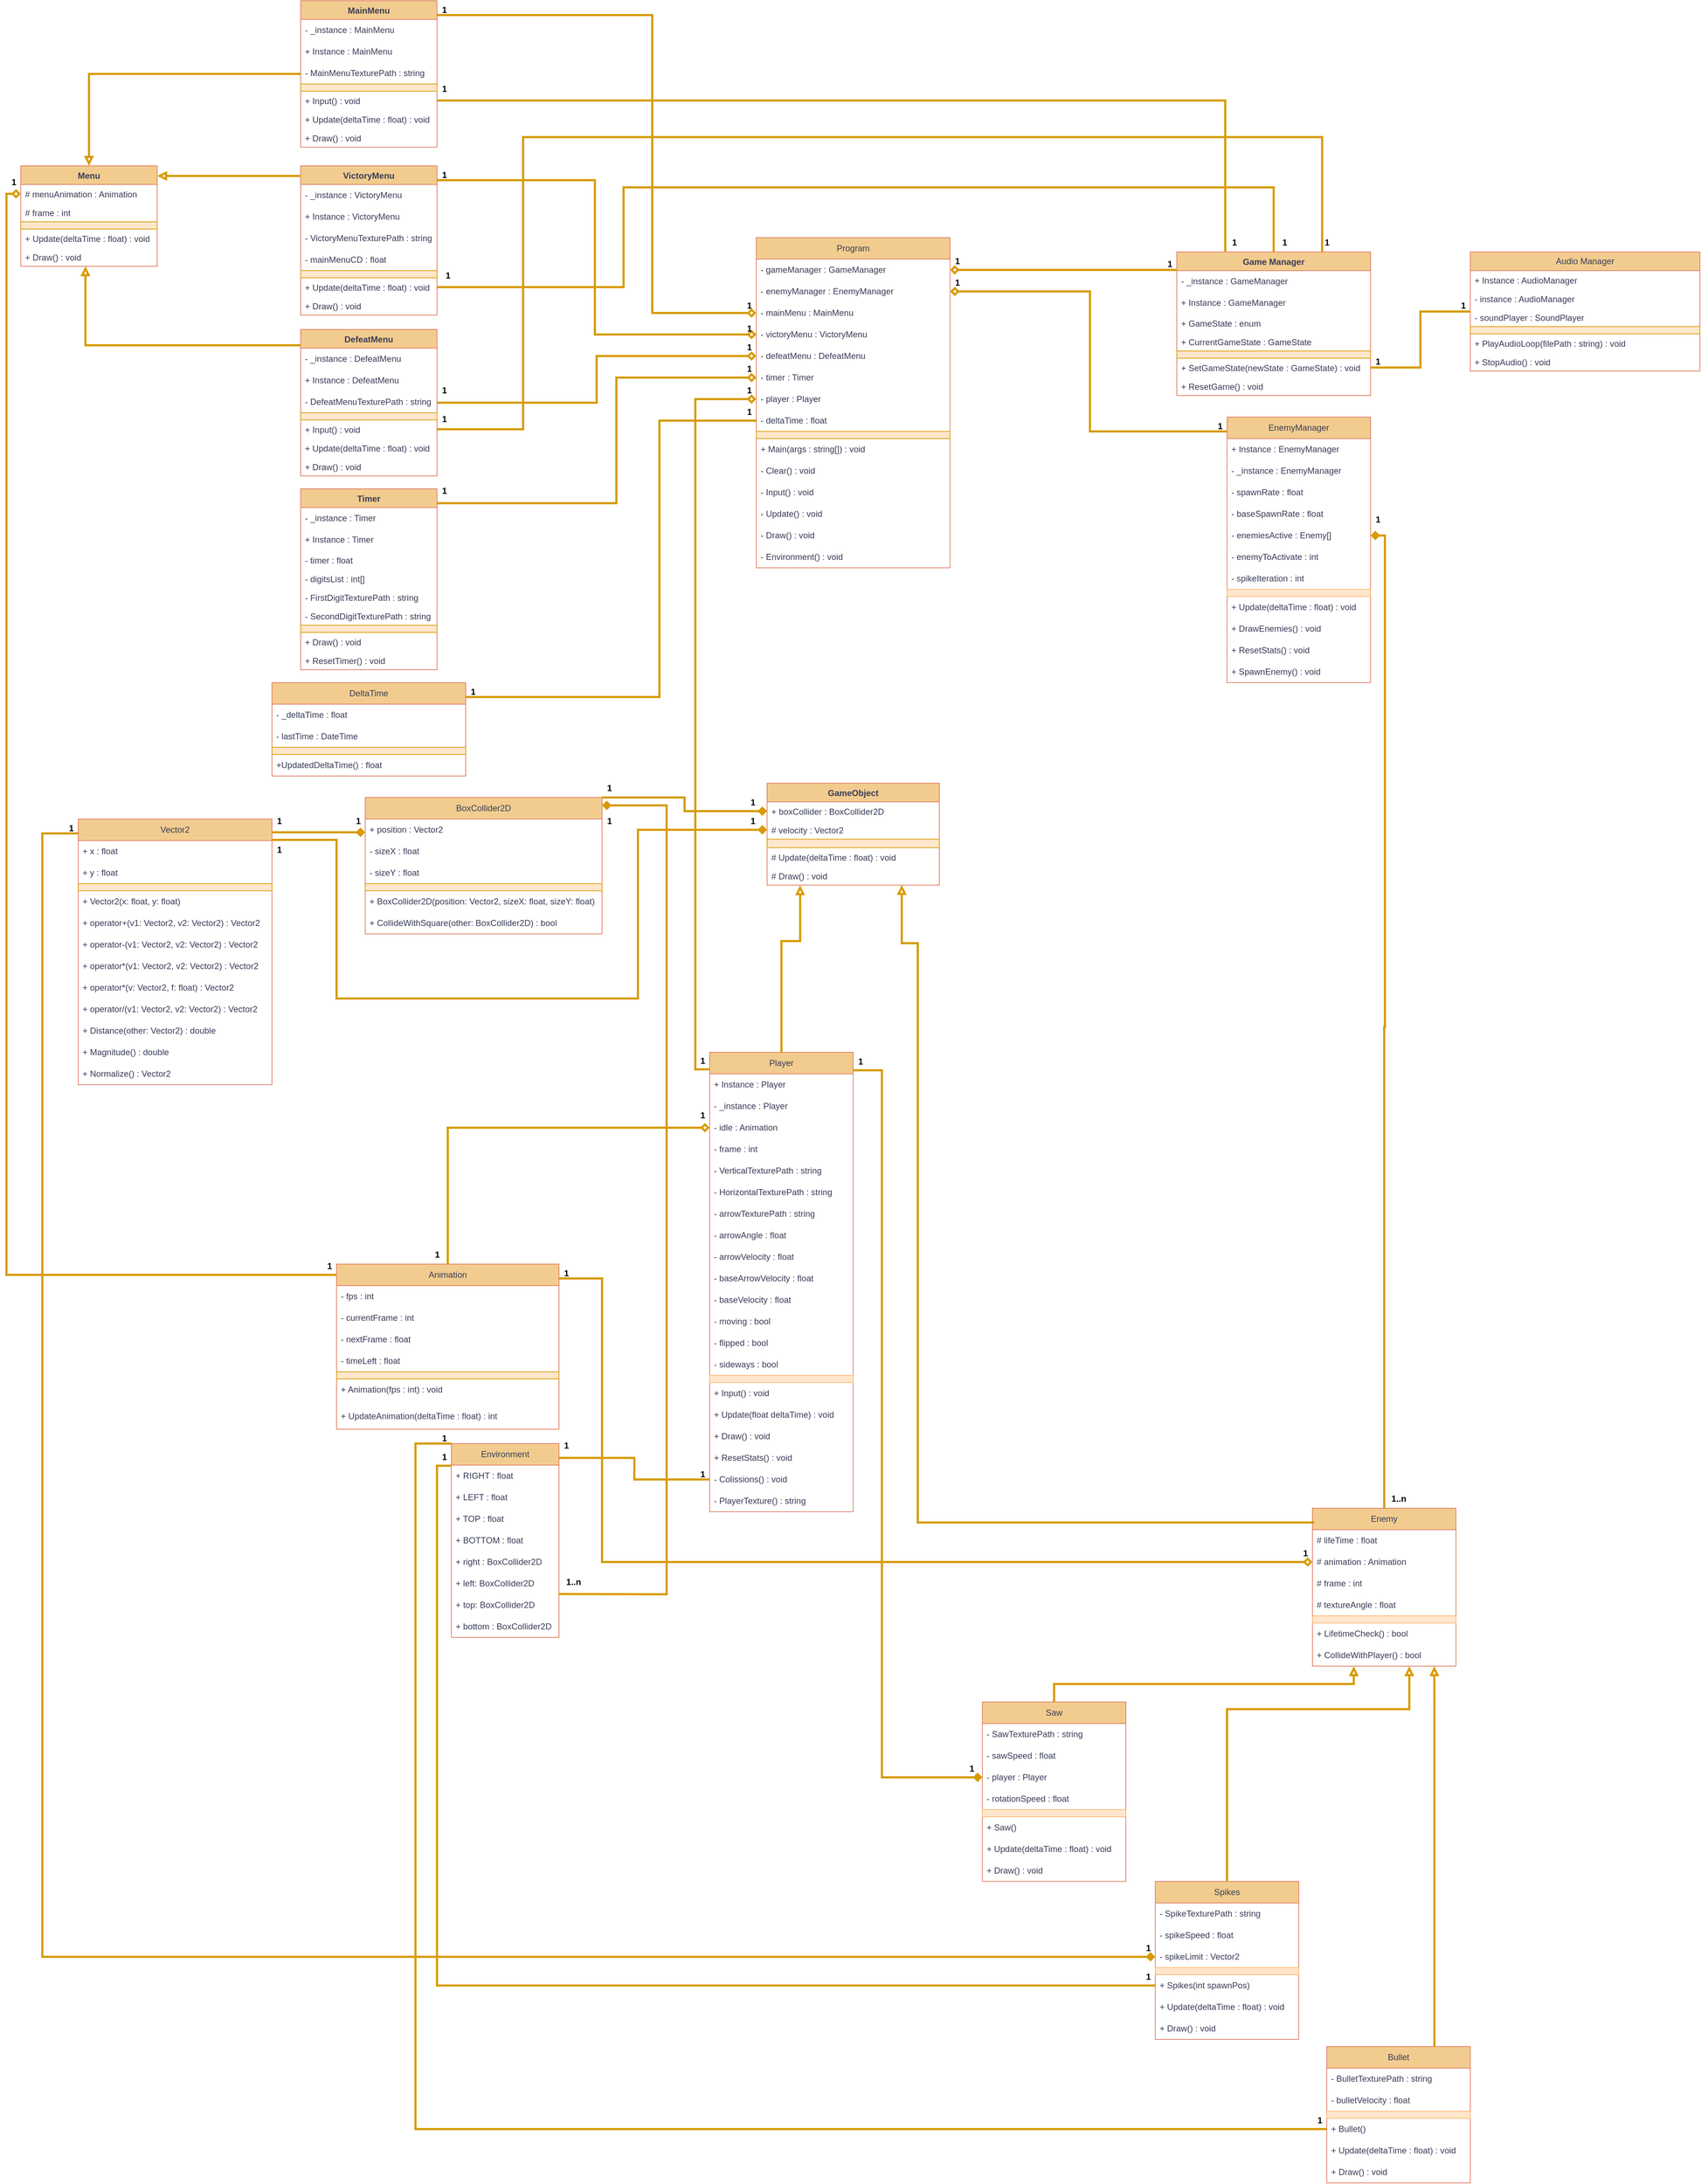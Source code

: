 <mxfile version="24.7.16">
  <diagram id="C5RBs43oDa-KdzZeNtuy" name="Page-1">
    <mxGraphModel grid="1" page="1" gridSize="10" guides="1" tooltips="1" connect="1" arrows="1" fold="1" pageScale="1" pageWidth="827" pageHeight="1169" background="none" math="0" shadow="0">
      <root>
        <mxCell id="WIyWlLk6GJQsqaUBKTNV-0" />
        <mxCell id="WIyWlLk6GJQsqaUBKTNV-1" parent="WIyWlLk6GJQsqaUBKTNV-0" />
        <mxCell id="fl6Fv2vDVfS6njQqJ7qm-31" style="edgeStyle=orthogonalEdgeStyle;rounded=0;orthogonalLoop=1;jettySize=auto;html=1;exitX=0.5;exitY=0;exitDx=0;exitDy=0;labelBackgroundColor=none;strokeColor=#d79b00;fontColor=default;entryX=0.192;entryY=1.011;entryDx=0;entryDy=0;entryPerimeter=0;strokeWidth=3;endArrow=block;endFill=0;" edge="1" parent="WIyWlLk6GJQsqaUBKTNV-1" source="jk_qZapL9_kCgXDvO6Fo-0" target="HTfVYZgSSP5US-j0loT6-4">
          <mxGeometry relative="1" as="geometry">
            <mxPoint x="647" y="-220" as="targetPoint" />
            <Array as="points">
              <mxPoint x="620" y="-180" />
              <mxPoint x="646" y="-180" />
            </Array>
          </mxGeometry>
        </mxCell>
        <mxCell id="uxUUBDtPVxAtOmCFpbB9-209" style="edgeStyle=orthogonalEdgeStyle;rounded=0;orthogonalLoop=1;jettySize=auto;html=1;entryX=0;entryY=0.5;entryDx=0;entryDy=0;strokeWidth=3;fillColor=#ffe6cc;strokeColor=#d79b00;endArrow=diamond;endFill=1;" edge="1" parent="WIyWlLk6GJQsqaUBKTNV-1" source="jk_qZapL9_kCgXDvO6Fo-0" target="uxUUBDtPVxAtOmCFpbB9-8">
          <mxGeometry relative="1" as="geometry">
            <Array as="points">
              <mxPoint x="760" />
              <mxPoint x="760" y="985" />
            </Array>
          </mxGeometry>
        </mxCell>
        <mxCell id="jk_qZapL9_kCgXDvO6Fo-0" value="Player" style="swimlane;fontStyle=0;childLayout=stackLayout;horizontal=1;startSize=30;horizontalStack=0;resizeParent=1;resizeParentMax=0;resizeLast=0;collapsible=1;marginBottom=0;whiteSpace=wrap;html=1;swimlaneFillColor=default;gradientDirection=north;shadow=0;glass=0;rounded=0;labelBackgroundColor=none;fillColor=#F2CC8F;strokeColor=#E07A5F;fontColor=#393C56;" vertex="1" parent="WIyWlLk6GJQsqaUBKTNV-1">
          <mxGeometry x="520" y="-25" width="200" height="640" as="geometry" />
        </mxCell>
        <mxCell id="jk_qZapL9_kCgXDvO6Fo-2" value="+ Instance :&amp;nbsp;&lt;span style=&quot;text-align: center;&quot;&gt;Player&lt;/span&gt;" style="text;align=left;verticalAlign=middle;spacingLeft=4;spacingRight=4;overflow=hidden;points=[[0,0.5],[1,0.5]];portConstraint=eastwest;rotatable=0;whiteSpace=wrap;html=1;shadow=0;glass=0;rounded=0;labelBackgroundColor=none;fontColor=#393C56;" vertex="1" parent="jk_qZapL9_kCgXDvO6Fo-0">
          <mxGeometry y="30" width="200" height="30" as="geometry" />
        </mxCell>
        <mxCell id="ge2jfb7QDJQyRdWGK89G-4" value="- _instance :&amp;nbsp;&lt;span style=&quot;text-align: center;&quot;&gt;Player&lt;/span&gt;" style="text;align=left;verticalAlign=middle;spacingLeft=4;spacingRight=4;overflow=hidden;points=[[0,0.5],[1,0.5]];portConstraint=eastwest;rotatable=0;whiteSpace=wrap;html=1;shadow=0;glass=0;rounded=0;labelBackgroundColor=none;fontColor=#393C56;" vertex="1" parent="jk_qZapL9_kCgXDvO6Fo-0">
          <mxGeometry y="60" width="200" height="30" as="geometry" />
        </mxCell>
        <mxCell id="ge2jfb7QDJQyRdWGK89G-3" value="&lt;span class=&quot;hljs-bullet&quot;&gt;-&lt;/span&gt; idle : Animation" style="text;align=left;verticalAlign=middle;spacingLeft=4;spacingRight=4;overflow=hidden;points=[[0,0.5],[1,0.5]];portConstraint=eastwest;rotatable=0;whiteSpace=wrap;html=1;shadow=0;glass=0;rounded=0;labelBackgroundColor=none;fontColor=#393C56;" vertex="1" parent="jk_qZapL9_kCgXDvO6Fo-0">
          <mxGeometry y="90" width="200" height="30" as="geometry" />
        </mxCell>
        <mxCell id="uxUUBDtPVxAtOmCFpbB9-1" value="- frame : int" style="text;align=left;verticalAlign=middle;spacingLeft=4;spacingRight=4;overflow=hidden;points=[[0,0.5],[1,0.5]];portConstraint=eastwest;rotatable=0;whiteSpace=wrap;html=1;shadow=0;glass=0;rounded=0;labelBackgroundColor=none;fontColor=#393C56;" vertex="1" parent="jk_qZapL9_kCgXDvO6Fo-0">
          <mxGeometry y="120" width="200" height="30" as="geometry" />
        </mxCell>
        <mxCell id="jk_qZapL9_kCgXDvO6Fo-3" value="&lt;span class=&quot;hljs-bullet&quot;&gt;-&lt;/span&gt; VerticalTexturePath : string" style="text;align=left;verticalAlign=middle;spacingLeft=4;spacingRight=4;overflow=hidden;points=[[0,0.5],[1,0.5]];portConstraint=eastwest;rotatable=0;whiteSpace=wrap;html=1;shadow=0;glass=0;rounded=0;perimeterSpacing=1;labelBackgroundColor=none;fontColor=#393C56;" vertex="1" parent="jk_qZapL9_kCgXDvO6Fo-0">
          <mxGeometry y="150" width="200" height="30" as="geometry" />
        </mxCell>
        <mxCell id="jk_qZapL9_kCgXDvO6Fo-4" value="&lt;span class=&quot;hljs-bullet&quot;&gt;-&lt;/span&gt;&amp;nbsp;HorizontalTexturePath : string" style="text;align=left;verticalAlign=middle;spacingLeft=4;spacingRight=4;overflow=hidden;points=[[0,0.5],[1,0.5]];portConstraint=eastwest;rotatable=0;whiteSpace=wrap;html=1;shadow=0;glass=0;rounded=0;labelBackgroundColor=none;fontColor=#393C56;" vertex="1" parent="jk_qZapL9_kCgXDvO6Fo-0">
          <mxGeometry y="180" width="200" height="30" as="geometry" />
        </mxCell>
        <mxCell id="jk_qZapL9_kCgXDvO6Fo-5" value="&lt;span class=&quot;hljs-bullet&quot;&gt;-&lt;/span&gt; arrowTexturePath : string" style="text;align=left;verticalAlign=middle;spacingLeft=4;spacingRight=4;overflow=hidden;points=[[0,0.5],[1,0.5]];portConstraint=eastwest;rotatable=0;whiteSpace=wrap;html=1;shadow=0;glass=0;rounded=0;labelBackgroundColor=none;fontColor=#393C56;" vertex="1" parent="jk_qZapL9_kCgXDvO6Fo-0">
          <mxGeometry y="210" width="200" height="30" as="geometry" />
        </mxCell>
        <mxCell id="jk_qZapL9_kCgXDvO6Fo-6" value="&lt;span class=&quot;hljs-bullet&quot;&gt;-&lt;/span&gt; arrowAngle : float" style="text;align=left;verticalAlign=middle;spacingLeft=4;spacingRight=4;overflow=hidden;points=[[0,0.5],[1,0.5]];portConstraint=eastwest;rotatable=0;whiteSpace=wrap;html=1;shadow=0;glass=0;rounded=0;labelBackgroundColor=none;fontColor=#393C56;" vertex="1" parent="jk_qZapL9_kCgXDvO6Fo-0">
          <mxGeometry y="240" width="200" height="30" as="geometry" />
        </mxCell>
        <mxCell id="jk_qZapL9_kCgXDvO6Fo-7" value="&lt;span class=&quot;hljs-bullet&quot;&gt;-&lt;/span&gt; arrowVelocity : float" style="text;align=left;verticalAlign=middle;spacingLeft=4;spacingRight=4;overflow=hidden;points=[[0,0.5],[1,0.5]];portConstraint=eastwest;rotatable=0;whiteSpace=wrap;html=1;shadow=0;glass=0;rounded=0;labelBackgroundColor=none;fontColor=#393C56;" vertex="1" parent="jk_qZapL9_kCgXDvO6Fo-0">
          <mxGeometry y="270" width="200" height="30" as="geometry" />
        </mxCell>
        <mxCell id="jk_qZapL9_kCgXDvO6Fo-8" value="&lt;span class=&quot;hljs-bullet&quot;&gt;-&lt;/span&gt; baseArrowVelocity : float" style="text;align=left;verticalAlign=middle;spacingLeft=4;spacingRight=4;overflow=hidden;points=[[0,0.5],[1,0.5]];portConstraint=eastwest;rotatable=0;whiteSpace=wrap;html=1;shadow=0;glass=0;rounded=0;labelBackgroundColor=none;fontColor=#393C56;" vertex="1" parent="jk_qZapL9_kCgXDvO6Fo-0">
          <mxGeometry y="300" width="200" height="30" as="geometry" />
        </mxCell>
        <mxCell id="jk_qZapL9_kCgXDvO6Fo-11" value="&lt;span class=&quot;hljs-bullet&quot;&gt;-&lt;/span&gt; baseVelocity : float&amp;nbsp;" style="text;align=left;verticalAlign=middle;spacingLeft=4;spacingRight=4;overflow=hidden;points=[[0,0.5],[1,0.5]];portConstraint=eastwest;rotatable=0;whiteSpace=wrap;html=1;shadow=0;glass=0;rounded=0;labelBackgroundColor=none;fontColor=#393C56;" vertex="1" parent="jk_qZapL9_kCgXDvO6Fo-0">
          <mxGeometry y="330" width="200" height="30" as="geometry" />
        </mxCell>
        <mxCell id="jk_qZapL9_kCgXDvO6Fo-13" value="&lt;span class=&quot;hljs-bullet&quot;&gt;-&lt;/span&gt; moving : bool" style="text;align=left;verticalAlign=middle;spacingLeft=4;spacingRight=4;overflow=hidden;points=[[0,0.5],[1,0.5]];portConstraint=eastwest;rotatable=0;whiteSpace=wrap;html=1;shadow=0;glass=0;rounded=0;labelBackgroundColor=none;fontColor=#393C56;" vertex="1" parent="jk_qZapL9_kCgXDvO6Fo-0">
          <mxGeometry y="360" width="200" height="30" as="geometry" />
        </mxCell>
        <mxCell id="jk_qZapL9_kCgXDvO6Fo-14" value="&lt;span class=&quot;hljs-bullet&quot;&gt;-&lt;/span&gt; flipped : bool" style="text;align=left;verticalAlign=middle;spacingLeft=4;spacingRight=4;overflow=hidden;points=[[0,0.5],[1,0.5]];portConstraint=eastwest;rotatable=0;whiteSpace=wrap;html=1;shadow=0;glass=0;rounded=0;labelBackgroundColor=none;fontColor=#393C56;" vertex="1" parent="jk_qZapL9_kCgXDvO6Fo-0">
          <mxGeometry y="390" width="200" height="30" as="geometry" />
        </mxCell>
        <mxCell id="jk_qZapL9_kCgXDvO6Fo-15" value="&lt;span class=&quot;hljs-bullet&quot;&gt;-&lt;/span&gt; sideways : bool" style="text;align=left;verticalAlign=middle;spacingLeft=4;spacingRight=4;overflow=hidden;points=[[0,0.5],[1,0.5]];portConstraint=eastwest;rotatable=0;whiteSpace=wrap;html=1;shadow=0;glass=0;rounded=0;labelBackgroundColor=none;fontColor=#393C56;" vertex="1" parent="jk_qZapL9_kCgXDvO6Fo-0">
          <mxGeometry y="420" width="200" height="30" as="geometry" />
        </mxCell>
        <mxCell id="fEk0iojJ8SfyXAqyyFPa-43" value="&lt;div&gt;&lt;br&gt;&lt;/div&gt;&lt;div&gt;&lt;br&gt;&lt;/div&gt;" style="text;align=left;verticalAlign=middle;spacingLeft=4;spacingRight=4;overflow=hidden;points=[[0,0.5],[1,0.5]];portConstraint=eastwest;rotatable=0;whiteSpace=wrap;html=1;shadow=0;glass=0;rounded=0;labelBackgroundColor=none;fillColor=#ffe6cc;strokeColor=#FFB570;" vertex="1" parent="jk_qZapL9_kCgXDvO6Fo-0">
          <mxGeometry y="450" width="200" height="10" as="geometry" />
        </mxCell>
        <mxCell id="jk_qZapL9_kCgXDvO6Fo-17" value="&lt;span class=&quot;hljs-bullet&quot;&gt;+&lt;/span&gt; Input() : void" style="text;align=left;verticalAlign=middle;spacingLeft=4;spacingRight=4;overflow=hidden;points=[[0,0.5],[1,0.5]];portConstraint=eastwest;rotatable=0;whiteSpace=wrap;html=1;shadow=0;glass=0;rounded=0;labelBackgroundColor=none;fontColor=#393C56;" vertex="1" parent="jk_qZapL9_kCgXDvO6Fo-0">
          <mxGeometry y="460" width="200" height="30" as="geometry" />
        </mxCell>
        <mxCell id="vqqC-3udmHx_YVikaxWj-1" value="+ Update(float deltaTime) : void" style="text;align=left;verticalAlign=middle;spacingLeft=4;spacingRight=4;overflow=hidden;points=[[0,0.5],[1,0.5]];portConstraint=eastwest;rotatable=0;whiteSpace=wrap;html=1;shadow=0;glass=0;rounded=0;labelBackgroundColor=none;fontColor=#393C56;" vertex="1" parent="jk_qZapL9_kCgXDvO6Fo-0">
          <mxGeometry y="490" width="200" height="30" as="geometry" />
        </mxCell>
        <mxCell id="vqqC-3udmHx_YVikaxWj-2" value="+ Draw() : void" style="text;align=left;verticalAlign=middle;spacingLeft=4;spacingRight=4;overflow=hidden;points=[[0,0.5],[1,0.5]];portConstraint=eastwest;rotatable=0;whiteSpace=wrap;html=1;shadow=0;glass=0;rounded=0;labelBackgroundColor=none;fontColor=#393C56;" vertex="1" parent="jk_qZapL9_kCgXDvO6Fo-0">
          <mxGeometry y="520" width="200" height="30" as="geometry" />
        </mxCell>
        <mxCell id="uxUUBDtPVxAtOmCFpbB9-2" value="+ ResetStats() : void" style="text;align=left;verticalAlign=middle;spacingLeft=4;spacingRight=4;overflow=hidden;points=[[0,0.5],[1,0.5]];portConstraint=eastwest;rotatable=0;whiteSpace=wrap;html=1;shadow=0;glass=0;rounded=0;labelBackgroundColor=none;fontColor=#393C56;" vertex="1" parent="jk_qZapL9_kCgXDvO6Fo-0">
          <mxGeometry y="550" width="200" height="30" as="geometry" />
        </mxCell>
        <mxCell id="jk_qZapL9_kCgXDvO6Fo-20" value="&lt;span class=&quot;hljs-bullet&quot;&gt;-&lt;/span&gt; Colissions() : void" style="text;align=left;verticalAlign=middle;spacingLeft=4;spacingRight=4;overflow=hidden;points=[[0,0.5],[1,0.5]];portConstraint=eastwest;rotatable=0;whiteSpace=wrap;html=1;shadow=0;glass=0;rounded=0;labelBackgroundColor=none;fontColor=#393C56;" vertex="1" parent="jk_qZapL9_kCgXDvO6Fo-0">
          <mxGeometry y="580" width="200" height="30" as="geometry" />
        </mxCell>
        <mxCell id="vqqC-3udmHx_YVikaxWj-0" value="- PlayerTexture() : string" style="text;align=left;verticalAlign=middle;spacingLeft=4;spacingRight=4;overflow=hidden;points=[[0,0.5],[1,0.5]];portConstraint=eastwest;rotatable=0;whiteSpace=wrap;html=1;shadow=0;glass=0;rounded=0;labelBackgroundColor=none;fontColor=#393C56;" vertex="1" parent="jk_qZapL9_kCgXDvO6Fo-0">
          <mxGeometry y="610" width="200" height="30" as="geometry" />
        </mxCell>
        <mxCell id="fl6Fv2vDVfS6njQqJ7qm-8" value="Game Manager" style="swimlane;fontStyle=1;align=center;verticalAlign=top;childLayout=stackLayout;horizontal=1;startSize=26;horizontalStack=0;resizeParent=1;resizeParentMax=0;resizeLast=0;collapsible=1;marginBottom=0;whiteSpace=wrap;html=1;labelBackgroundColor=none;fillColor=#F2CC8F;strokeColor=#E07A5F;fontColor=#393C56;" vertex="1" parent="WIyWlLk6GJQsqaUBKTNV-1">
          <mxGeometry x="1171" y="-1140" width="270" height="200" as="geometry" />
        </mxCell>
        <mxCell id="uxUUBDtPVxAtOmCFpbB9-56" value="- _instance : GameManager" style="text;align=left;verticalAlign=middle;spacingLeft=4;spacingRight=4;overflow=hidden;points=[[0,0.5],[1,0.5]];portConstraint=eastwest;rotatable=0;whiteSpace=wrap;html=1;shadow=0;glass=0;rounded=0;labelBackgroundColor=none;fontColor=#393C56;" vertex="1" parent="fl6Fv2vDVfS6njQqJ7qm-8">
          <mxGeometry y="26" width="270" height="30" as="geometry" />
        </mxCell>
        <mxCell id="uxUUBDtPVxAtOmCFpbB9-55" value="+ Instance : GameManager" style="text;align=left;verticalAlign=middle;spacingLeft=4;spacingRight=4;overflow=hidden;points=[[0,0.5],[1,0.5]];portConstraint=eastwest;rotatable=0;whiteSpace=wrap;html=1;shadow=0;glass=0;rounded=0;labelBackgroundColor=none;fontColor=#393C56;" vertex="1" parent="fl6Fv2vDVfS6njQqJ7qm-8">
          <mxGeometry y="56" width="270" height="30" as="geometry" />
        </mxCell>
        <mxCell id="fl6Fv2vDVfS6njQqJ7qm-9" value="+ GameState : enum" style="text;align=left;verticalAlign=top;spacingLeft=4;spacingRight=4;overflow=hidden;rotatable=0;points=[[0,0.5],[1,0.5]];portConstraint=eastwest;whiteSpace=wrap;html=1;labelBackgroundColor=none;fontColor=#393C56;" vertex="1" parent="fl6Fv2vDVfS6njQqJ7qm-8">
          <mxGeometry y="86" width="270" height="26" as="geometry" />
        </mxCell>
        <mxCell id="uxUUBDtPVxAtOmCFpbB9-57" value="+ CurrentGameState : GameState" style="text;align=left;verticalAlign=top;spacingLeft=4;spacingRight=4;overflow=hidden;rotatable=0;points=[[0,0.5],[1,0.5]];portConstraint=eastwest;whiteSpace=wrap;html=1;labelBackgroundColor=none;fontColor=#393C56;" vertex="1" parent="fl6Fv2vDVfS6njQqJ7qm-8">
          <mxGeometry y="112" width="270" height="26" as="geometry" />
        </mxCell>
        <mxCell id="uxUUBDtPVxAtOmCFpbB9-59" value="&lt;div&gt;&lt;br&gt;&lt;/div&gt;&lt;div&gt;&lt;br&gt;&lt;/div&gt;" style="text;align=left;verticalAlign=middle;spacingLeft=4;spacingRight=4;overflow=hidden;points=[[0,0.5],[1,0.5]];portConstraint=eastwest;rotatable=0;whiteSpace=wrap;html=1;shadow=0;glass=0;rounded=0;perimeterSpacing=10;gradientDirection=north;fillStyle=auto;labelBackgroundColor=none;fillColor=#ffe6cc;strokeColor=#d79b00;" vertex="1" parent="fl6Fv2vDVfS6njQqJ7qm-8">
          <mxGeometry y="138" width="270" height="10" as="geometry" />
        </mxCell>
        <mxCell id="fl6Fv2vDVfS6njQqJ7qm-11" value="+ SetGameState(newState : GameState) : void" style="text;align=left;verticalAlign=top;spacingLeft=4;spacingRight=4;overflow=hidden;rotatable=0;points=[[0,0.5],[1,0.5]];portConstraint=eastwest;whiteSpace=wrap;html=1;labelBackgroundColor=none;fontColor=#393C56;" vertex="1" parent="fl6Fv2vDVfS6njQqJ7qm-8">
          <mxGeometry y="148" width="270" height="26" as="geometry" />
        </mxCell>
        <mxCell id="uxUUBDtPVxAtOmCFpbB9-60" value="+ ResetGame() : void" style="text;align=left;verticalAlign=top;spacingLeft=4;spacingRight=4;overflow=hidden;rotatable=0;points=[[0,0.5],[1,0.5]];portConstraint=eastwest;whiteSpace=wrap;html=1;labelBackgroundColor=none;fontColor=#393C56;" vertex="1" parent="fl6Fv2vDVfS6njQqJ7qm-8">
          <mxGeometry y="174" width="270" height="26" as="geometry" />
        </mxCell>
        <mxCell id="fl6Fv2vDVfS6njQqJ7qm-12" value="&lt;div&gt;GameObject&lt;/div&gt;" style="swimlane;fontStyle=1;align=center;verticalAlign=top;childLayout=stackLayout;horizontal=1;startSize=26;horizontalStack=0;resizeParent=1;resizeParentMax=0;resizeLast=0;collapsible=1;marginBottom=0;whiteSpace=wrap;html=1;labelBackgroundColor=none;fillColor=#F2CC8F;strokeColor=#E07A5F;fontColor=#393C56;" vertex="1" parent="WIyWlLk6GJQsqaUBKTNV-1">
          <mxGeometry x="600" y="-400" width="240" height="142" as="geometry" />
        </mxCell>
        <mxCell id="fl6Fv2vDVfS6njQqJ7qm-13" value="+ boxCollider : BoxCollider2D" style="text;align=left;verticalAlign=top;spacingLeft=4;spacingRight=4;overflow=hidden;rotatable=0;points=[[0,0.5],[1,0.5]];portConstraint=eastwest;whiteSpace=wrap;html=1;labelBackgroundColor=none;fontColor=#393C56;" vertex="1" parent="fl6Fv2vDVfS6njQqJ7qm-12">
          <mxGeometry y="26" width="240" height="26" as="geometry" />
        </mxCell>
        <mxCell id="fl6Fv2vDVfS6njQqJ7qm-15" value="# velocity : Vector2" style="text;align=left;verticalAlign=top;spacingLeft=4;spacingRight=4;overflow=hidden;rotatable=0;points=[[0,0.5],[1,0.5]];portConstraint=eastwest;whiteSpace=wrap;html=1;labelBackgroundColor=none;fontColor=#393C56;" vertex="1" parent="fl6Fv2vDVfS6njQqJ7qm-12">
          <mxGeometry y="52" width="240" height="26" as="geometry" />
        </mxCell>
        <mxCell id="HTfVYZgSSP5US-j0loT6-2" value="" style="text;align=left;verticalAlign=top;spacingLeft=4;spacingRight=4;overflow=hidden;rotatable=0;points=[[0,0.5],[1,0.5]];portConstraint=eastwest;whiteSpace=wrap;html=1;labelBackgroundColor=none;fillColor=#ffe6cc;strokeColor=#d79b00;" vertex="1" parent="fl6Fv2vDVfS6njQqJ7qm-12">
          <mxGeometry y="78" width="240" height="12" as="geometry" />
        </mxCell>
        <mxCell id="HTfVYZgSSP5US-j0loT6-3" value="# Update(deltaTime : float) : void" style="text;align=left;verticalAlign=top;spacingLeft=4;spacingRight=4;overflow=hidden;rotatable=0;points=[[0,0.5],[1,0.5]];portConstraint=eastwest;whiteSpace=wrap;html=1;labelBackgroundColor=none;fontColor=#393C56;" vertex="1" parent="fl6Fv2vDVfS6njQqJ7qm-12">
          <mxGeometry y="90" width="240" height="26" as="geometry" />
        </mxCell>
        <mxCell id="HTfVYZgSSP5US-j0loT6-4" value="# Draw() : void" style="text;align=left;verticalAlign=top;spacingLeft=4;spacingRight=4;overflow=hidden;rotatable=0;points=[[0,0.5],[1,0.5]];portConstraint=eastwest;whiteSpace=wrap;html=1;labelBackgroundColor=none;fontColor=#393C56;" vertex="1" parent="fl6Fv2vDVfS6njQqJ7qm-12">
          <mxGeometry y="116" width="240" height="26" as="geometry" />
        </mxCell>
        <mxCell id="fl6Fv2vDVfS6njQqJ7qm-16" value="Menu" style="swimlane;fontStyle=1;align=center;verticalAlign=top;childLayout=stackLayout;horizontal=1;startSize=26;horizontalStack=0;resizeParent=1;resizeParentMax=0;resizeLast=0;collapsible=1;marginBottom=0;whiteSpace=wrap;html=1;labelBackgroundColor=none;fillColor=#F2CC8F;strokeColor=#E07A5F;fontColor=#393C56;" vertex="1" parent="WIyWlLk6GJQsqaUBKTNV-1">
          <mxGeometry x="-440" y="-1260" width="190" height="140" as="geometry" />
        </mxCell>
        <mxCell id="fl6Fv2vDVfS6njQqJ7qm-17" value="# menuAnimation : Animation" style="text;align=left;verticalAlign=top;spacingLeft=4;spacingRight=4;overflow=hidden;rotatable=0;points=[[0,0.5],[1,0.5]];portConstraint=eastwest;whiteSpace=wrap;html=1;labelBackgroundColor=none;fontColor=#393C56;" vertex="1" parent="fl6Fv2vDVfS6njQqJ7qm-16">
          <mxGeometry y="26" width="190" height="26" as="geometry" />
        </mxCell>
        <mxCell id="uxUUBDtPVxAtOmCFpbB9-61" value="# frame : int" style="text;align=left;verticalAlign=top;spacingLeft=4;spacingRight=4;overflow=hidden;rotatable=0;points=[[0,0.5],[1,0.5]];portConstraint=eastwest;whiteSpace=wrap;html=1;labelBackgroundColor=none;fontColor=#393C56;" vertex="1" parent="fl6Fv2vDVfS6njQqJ7qm-16">
          <mxGeometry y="52" width="190" height="26" as="geometry" />
        </mxCell>
        <mxCell id="uxUUBDtPVxAtOmCFpbB9-103" value="&lt;div&gt;&lt;br&gt;&lt;/div&gt;&lt;div&gt;&lt;br&gt;&lt;/div&gt;" style="text;align=left;verticalAlign=middle;spacingLeft=4;spacingRight=4;overflow=hidden;points=[[0,0.5],[1,0.5]];portConstraint=eastwest;rotatable=0;whiteSpace=wrap;html=1;shadow=0;glass=0;rounded=0;perimeterSpacing=10;gradientDirection=north;fillStyle=auto;labelBackgroundColor=none;fillColor=#ffe6cc;strokeColor=#d79b00;" vertex="1" parent="fl6Fv2vDVfS6njQqJ7qm-16">
          <mxGeometry y="78" width="190" height="10" as="geometry" />
        </mxCell>
        <mxCell id="uxUUBDtPVxAtOmCFpbB9-104" value="+ Update(deltaTime : float) : void" style="text;align=left;verticalAlign=top;spacingLeft=4;spacingRight=4;overflow=hidden;rotatable=0;points=[[0,0.5],[1,0.5]];portConstraint=eastwest;whiteSpace=wrap;html=1;labelBackgroundColor=none;fontColor=#393C56;" vertex="1" parent="fl6Fv2vDVfS6njQqJ7qm-16">
          <mxGeometry y="88" width="190" height="26" as="geometry" />
        </mxCell>
        <mxCell id="uxUUBDtPVxAtOmCFpbB9-105" value="+ Draw() : void" style="text;align=left;verticalAlign=top;spacingLeft=4;spacingRight=4;overflow=hidden;rotatable=0;points=[[0,0.5],[1,0.5]];portConstraint=eastwest;whiteSpace=wrap;html=1;labelBackgroundColor=none;fontColor=#393C56;" vertex="1" parent="fl6Fv2vDVfS6njQqJ7qm-16">
          <mxGeometry y="114" width="190" height="26" as="geometry" />
        </mxCell>
        <mxCell id="uxUUBDtPVxAtOmCFpbB9-153" style="edgeStyle=orthogonalEdgeStyle;rounded=0;orthogonalLoop=1;jettySize=auto;html=1;entryX=0;entryY=0.5;entryDx=0;entryDy=0;strokeWidth=3;fillColor=#ffe6cc;strokeColor=#d79b00;endArrow=none;endFill=0;" edge="1" parent="WIyWlLk6GJQsqaUBKTNV-1" source="fEk0iojJ8SfyXAqyyFPa-25" target="jk_qZapL9_kCgXDvO6Fo-33">
          <mxGeometry relative="1" as="geometry">
            <Array as="points">
              <mxPoint x="450" y="-520" />
              <mxPoint x="450" y="-905" />
            </Array>
          </mxGeometry>
        </mxCell>
        <mxCell id="fEk0iojJ8SfyXAqyyFPa-25" value="DeltaTime" style="swimlane;fontStyle=0;childLayout=stackLayout;horizontal=1;startSize=30;horizontalStack=0;resizeParent=1;resizeParentMax=0;resizeLast=0;collapsible=1;marginBottom=0;whiteSpace=wrap;html=1;swimlaneFillColor=default;gradientDirection=north;shadow=0;glass=0;rounded=0;labelBackgroundColor=none;fillColor=#F2CC8F;strokeColor=#E07A5F;fontColor=#393C56;" vertex="1" parent="WIyWlLk6GJQsqaUBKTNV-1">
          <mxGeometry x="-90" y="-540" width="270" height="130" as="geometry" />
        </mxCell>
        <mxCell id="fEk0iojJ8SfyXAqyyFPa-26" value="- _deltaTime : float" style="text;align=left;verticalAlign=middle;spacingLeft=4;spacingRight=4;overflow=hidden;points=[[0,0.5],[1,0.5]];portConstraint=eastwest;rotatable=0;whiteSpace=wrap;html=1;shadow=0;glass=0;rounded=0;labelBackgroundColor=none;fontColor=#393C56;" vertex="1" parent="fEk0iojJ8SfyXAqyyFPa-25">
          <mxGeometry y="30" width="270" height="30" as="geometry" />
        </mxCell>
        <mxCell id="fEk0iojJ8SfyXAqyyFPa-27" value="- lastTime : DateTime" style="text;align=left;verticalAlign=middle;spacingLeft=4;spacingRight=4;overflow=hidden;points=[[0,0.5],[1,0.5]];portConstraint=eastwest;rotatable=0;whiteSpace=wrap;html=1;shadow=0;glass=0;rounded=0;labelBackgroundColor=none;fontColor=#393C56;" vertex="1" parent="fEk0iojJ8SfyXAqyyFPa-25">
          <mxGeometry y="60" width="270" height="30" as="geometry" />
        </mxCell>
        <mxCell id="fEk0iojJ8SfyXAqyyFPa-28" value="&lt;div&gt;&lt;br&gt;&lt;/div&gt;&lt;div&gt;&lt;br&gt;&lt;/div&gt;" style="text;align=left;verticalAlign=middle;spacingLeft=4;spacingRight=4;overflow=hidden;points=[[0,0.5],[1,0.5]];portConstraint=eastwest;rotatable=0;whiteSpace=wrap;html=1;shadow=0;glass=0;rounded=0;perimeterSpacing=10;gradientDirection=north;fillStyle=auto;labelBackgroundColor=none;fillColor=#ffe6cc;strokeColor=#d79b00;" vertex="1" parent="fEk0iojJ8SfyXAqyyFPa-25">
          <mxGeometry y="90" width="270" height="10" as="geometry" />
        </mxCell>
        <mxCell id="fEk0iojJ8SfyXAqyyFPa-35" value="+UpdatedDeltaTime() : float" style="text;align=left;verticalAlign=middle;spacingLeft=4;spacingRight=4;overflow=hidden;points=[[0,0.5],[1,0.5]];portConstraint=eastwest;rotatable=0;whiteSpace=wrap;html=1;shadow=0;glass=0;rounded=0;labelBackgroundColor=none;fontColor=#393C56;" vertex="1" parent="fEk0iojJ8SfyXAqyyFPa-25">
          <mxGeometry y="100" width="270" height="30" as="geometry" />
        </mxCell>
        <mxCell id="fEk0iojJ8SfyXAqyyFPa-36" value="BoxCollider2D" style="swimlane;fontStyle=0;childLayout=stackLayout;horizontal=1;startSize=30;horizontalStack=0;resizeParent=1;resizeParentMax=0;resizeLast=0;collapsible=1;marginBottom=0;whiteSpace=wrap;html=1;swimlaneFillColor=default;gradientDirection=north;shadow=0;glass=0;rounded=0;labelBackgroundColor=none;fillColor=#F2CC8F;strokeColor=#E07A5F;fontColor=#393C56;" vertex="1" parent="WIyWlLk6GJQsqaUBKTNV-1">
          <mxGeometry x="40" y="-380" width="330" height="190" as="geometry" />
        </mxCell>
        <mxCell id="fEk0iojJ8SfyXAqyyFPa-37" value="+ position : Vector2" style="text;align=left;verticalAlign=middle;spacingLeft=4;spacingRight=4;overflow=hidden;points=[[0,0.5],[1,0.5]];portConstraint=eastwest;rotatable=0;whiteSpace=wrap;html=1;shadow=0;glass=0;rounded=0;labelBackgroundColor=none;fontColor=#393C56;" vertex="1" parent="fEk0iojJ8SfyXAqyyFPa-36">
          <mxGeometry y="30" width="330" height="30" as="geometry" />
        </mxCell>
        <mxCell id="fEk0iojJ8SfyXAqyyFPa-38" value="- sizeX : float" style="text;align=left;verticalAlign=middle;spacingLeft=4;spacingRight=4;overflow=hidden;points=[[0,0.5],[1,0.5]];portConstraint=eastwest;rotatable=0;whiteSpace=wrap;html=1;shadow=0;glass=0;rounded=0;labelBackgroundColor=none;fontColor=#393C56;" vertex="1" parent="fEk0iojJ8SfyXAqyyFPa-36">
          <mxGeometry y="60" width="330" height="30" as="geometry" />
        </mxCell>
        <mxCell id="fEk0iojJ8SfyXAqyyFPa-41" value="- sizeY : float" style="text;align=left;verticalAlign=middle;spacingLeft=4;spacingRight=4;overflow=hidden;points=[[0,0.5],[1,0.5]];portConstraint=eastwest;rotatable=0;whiteSpace=wrap;html=1;shadow=0;glass=0;rounded=0;labelBackgroundColor=none;fontColor=#393C56;" vertex="1" parent="fEk0iojJ8SfyXAqyyFPa-36">
          <mxGeometry y="90" width="330" height="30" as="geometry" />
        </mxCell>
        <mxCell id="fEk0iojJ8SfyXAqyyFPa-39" value="&lt;div&gt;&lt;br&gt;&lt;/div&gt;&lt;div&gt;&lt;br&gt;&lt;/div&gt;" style="text;align=left;verticalAlign=middle;spacingLeft=4;spacingRight=4;overflow=hidden;points=[[0,0.5],[1,0.5]];portConstraint=eastwest;rotatable=0;whiteSpace=wrap;html=1;shadow=0;glass=0;rounded=0;perimeterSpacing=10;gradientDirection=north;fillStyle=auto;labelBackgroundColor=none;fillColor=#ffe6cc;strokeColor=#d79b00;" vertex="1" parent="fEk0iojJ8SfyXAqyyFPa-36">
          <mxGeometry y="120" width="330" height="10" as="geometry" />
        </mxCell>
        <mxCell id="fEk0iojJ8SfyXAqyyFPa-40" value="+ BoxCollider2D(position: Vector2, sizeX: float, sizeY: float)&amp;nbsp;" style="text;align=left;verticalAlign=middle;spacingLeft=4;spacingRight=4;overflow=hidden;points=[[0,0.5],[1,0.5]];portConstraint=eastwest;rotatable=0;whiteSpace=wrap;html=1;shadow=0;glass=0;rounded=0;labelBackgroundColor=none;fontColor=#393C56;" vertex="1" parent="fEk0iojJ8SfyXAqyyFPa-36">
          <mxGeometry y="130" width="330" height="30" as="geometry" />
        </mxCell>
        <mxCell id="fEk0iojJ8SfyXAqyyFPa-42" value="+ CollideWithSquare(other: BoxCollider2D) : bool" style="text;align=left;verticalAlign=middle;spacingLeft=4;spacingRight=4;overflow=hidden;points=[[0,0.5],[1,0.5]];portConstraint=eastwest;rotatable=0;whiteSpace=wrap;html=1;shadow=0;glass=0;rounded=0;labelBackgroundColor=none;fontColor=#393C56;" vertex="1" parent="fEk0iojJ8SfyXAqyyFPa-36">
          <mxGeometry y="160" width="330" height="30" as="geometry" />
        </mxCell>
        <mxCell id="uxUUBDtPVxAtOmCFpbB9-191" style="edgeStyle=orthogonalEdgeStyle;rounded=0;orthogonalLoop=1;jettySize=auto;html=1;entryX=0;entryY=0.5;entryDx=0;entryDy=0;strokeWidth=3;fillColor=#ffe6cc;strokeColor=#d79b00;endArrow=diamond;endFill=0;" edge="1" parent="WIyWlLk6GJQsqaUBKTNV-1" source="jk_qZapL9_kCgXDvO6Fo-22" target="ge2jfb7QDJQyRdWGK89G-3">
          <mxGeometry relative="1" as="geometry" />
        </mxCell>
        <mxCell id="uxUUBDtPVxAtOmCFpbB9-206" style="edgeStyle=orthogonalEdgeStyle;rounded=0;orthogonalLoop=1;jettySize=auto;html=1;entryX=0;entryY=0.5;entryDx=0;entryDy=0;fillColor=#ffe6cc;strokeColor=#d79b00;strokeWidth=3;endArrow=diamond;endFill=0;" edge="1" parent="WIyWlLk6GJQsqaUBKTNV-1" source="jk_qZapL9_kCgXDvO6Fo-22" target="uxUUBDtPVxAtOmCFpbB9-5">
          <mxGeometry relative="1" as="geometry">
            <Array as="points">
              <mxPoint x="370" y="290" />
              <mxPoint x="370" y="685" />
            </Array>
          </mxGeometry>
        </mxCell>
        <mxCell id="jk_qZapL9_kCgXDvO6Fo-22" value="Animation" style="swimlane;fontStyle=0;childLayout=stackLayout;horizontal=1;startSize=30;horizontalStack=0;resizeParent=1;resizeParentMax=0;resizeLast=0;collapsible=1;marginBottom=0;whiteSpace=wrap;html=1;swimlaneFillColor=default;gradientDirection=north;shadow=0;glass=0;rounded=0;labelBackgroundColor=none;fillColor=#F2CC8F;strokeColor=#E07A5F;fontColor=#393C56;" vertex="1" parent="WIyWlLk6GJQsqaUBKTNV-1">
          <mxGeometry y="270" width="310" height="230" as="geometry" />
        </mxCell>
        <mxCell id="jk_qZapL9_kCgXDvO6Fo-23" value="&lt;span class=&quot;hljs-bullet&quot;&gt;-&lt;/span&gt; fps : int" style="text;align=left;verticalAlign=middle;spacingLeft=4;spacingRight=4;overflow=hidden;points=[[0,0.5],[1,0.5]];portConstraint=eastwest;rotatable=0;whiteSpace=wrap;html=1;shadow=0;glass=0;rounded=0;labelBackgroundColor=none;fontColor=#393C56;" vertex="1" parent="jk_qZapL9_kCgXDvO6Fo-22">
          <mxGeometry y="30" width="310" height="30" as="geometry" />
        </mxCell>
        <mxCell id="jk_qZapL9_kCgXDvO6Fo-24" value="&lt;span class=&quot;hljs-bullet&quot;&gt;-&lt;/span&gt; currentFrame : int&amp;nbsp;" style="text;align=left;verticalAlign=middle;spacingLeft=4;spacingRight=4;overflow=hidden;points=[[0,0.5],[1,0.5]];portConstraint=eastwest;rotatable=0;whiteSpace=wrap;html=1;shadow=0;glass=0;rounded=0;labelBackgroundColor=none;fontColor=#393C56;" vertex="1" parent="jk_qZapL9_kCgXDvO6Fo-22">
          <mxGeometry y="60" width="310" height="30" as="geometry" />
        </mxCell>
        <mxCell id="jk_qZapL9_kCgXDvO6Fo-25" value="&lt;span class=&quot;hljs-bullet&quot;&gt;-&lt;/span&gt; nextFrame : float&amp;nbsp;" style="text;align=left;verticalAlign=middle;spacingLeft=4;spacingRight=4;overflow=hidden;points=[[0,0.5],[1,0.5]];portConstraint=eastwest;rotatable=0;whiteSpace=wrap;html=1;shadow=0;glass=0;rounded=0;labelBackgroundColor=none;fontColor=#393C56;" vertex="1" parent="jk_qZapL9_kCgXDvO6Fo-22">
          <mxGeometry y="90" width="310" height="30" as="geometry" />
        </mxCell>
        <mxCell id="jk_qZapL9_kCgXDvO6Fo-30" value="&lt;span class=&quot;hljs-bullet&quot;&gt;-&lt;/span&gt; timeLeft : float" style="text;align=left;verticalAlign=middle;spacingLeft=4;spacingRight=4;overflow=hidden;points=[[0,0.5],[1,0.5]];portConstraint=eastwest;rotatable=0;whiteSpace=wrap;html=1;shadow=0;glass=0;rounded=0;labelBackgroundColor=none;fontColor=#393C56;" vertex="1" parent="jk_qZapL9_kCgXDvO6Fo-22">
          <mxGeometry y="120" width="310" height="30" as="geometry" />
        </mxCell>
        <mxCell id="jk_qZapL9_kCgXDvO6Fo-26" value="&lt;div&gt;&lt;br&gt;&lt;/div&gt;&lt;div&gt;&lt;br&gt;&lt;/div&gt;" style="text;align=left;verticalAlign=middle;spacingLeft=4;spacingRight=4;overflow=hidden;points=[[0,0.5],[1,0.5]];portConstraint=eastwest;rotatable=0;whiteSpace=wrap;html=1;shadow=0;glass=0;rounded=0;perimeterSpacing=10;gradientDirection=north;fillStyle=auto;labelBackgroundColor=none;fillColor=#ffe6cc;strokeColor=#d79b00;" vertex="1" parent="jk_qZapL9_kCgXDvO6Fo-22">
          <mxGeometry y="150" width="310" height="10" as="geometry" />
        </mxCell>
        <mxCell id="jk_qZapL9_kCgXDvO6Fo-27" value="&lt;span class=&quot;hljs-bullet&quot;&gt;+&lt;/span&gt; Animation(fps : int) : void&amp;nbsp;" style="text;align=left;verticalAlign=middle;spacingLeft=4;spacingRight=4;overflow=hidden;points=[[0,0.5],[1,0.5]];portConstraint=eastwest;rotatable=0;whiteSpace=wrap;html=1;shadow=0;glass=0;rounded=0;labelBackgroundColor=none;fontColor=#393C56;" vertex="1" parent="jk_qZapL9_kCgXDvO6Fo-22">
          <mxGeometry y="160" width="310" height="30" as="geometry" />
        </mxCell>
        <mxCell id="jk_qZapL9_kCgXDvO6Fo-28" value="&lt;pre class=&quot;!overflow-visible&quot;&gt;&lt;div class=&quot;dark bg-gray-950 contain-inline-size rounded-md border-[0.5px] border-token-border-medium relative&quot;&gt;&lt;div dir=&quot;ltr&quot; class=&quot;overflow-y-auto p-4&quot;&gt;&lt;code class=&quot;!whitespace-pre hljs language-markdown&quot;&gt;&lt;font face=&quot;Helvetica&quot;&gt;&lt;span class=&quot;hljs-bullet&quot;&gt;+&lt;/span&gt; UpdateAnimation(deltaTime : float) : int&lt;/font&gt;&lt;br&gt;&lt;/code&gt;&lt;/div&gt;&lt;/div&gt;&lt;/pre&gt;&lt;h3&gt;&lt;/h3&gt;" style="text;align=left;verticalAlign=middle;spacingLeft=4;spacingRight=4;overflow=hidden;points=[[0,0.5],[1,0.5]];portConstraint=eastwest;rotatable=0;whiteSpace=wrap;html=1;shadow=0;glass=0;rounded=0;labelBackgroundColor=none;fontColor=#393C56;" vertex="1" parent="jk_qZapL9_kCgXDvO6Fo-22">
          <mxGeometry y="190" width="310" height="40" as="geometry" />
        </mxCell>
        <mxCell id="jk_qZapL9_kCgXDvO6Fo-31" value="Program" style="swimlane;fontStyle=0;childLayout=stackLayout;horizontal=1;startSize=30;horizontalStack=0;resizeParent=1;resizeParentMax=0;resizeLast=0;collapsible=1;marginBottom=0;whiteSpace=wrap;html=1;swimlaneFillColor=default;gradientDirection=north;shadow=0;glass=0;rounded=0;labelBackgroundColor=none;fillColor=#F2CC8F;strokeColor=#E07A5F;fontColor=#393C56;" vertex="1" parent="WIyWlLk6GJQsqaUBKTNV-1">
          <mxGeometry x="585" y="-1160" width="270" height="460" as="geometry" />
        </mxCell>
        <mxCell id="uxUUBDtPVxAtOmCFpbB9-39" value="- gameManager : GameManager" style="text;align=left;verticalAlign=middle;spacingLeft=4;spacingRight=4;overflow=hidden;points=[[0,0.5],[1,0.5]];portConstraint=eastwest;rotatable=0;whiteSpace=wrap;html=1;shadow=0;glass=0;rounded=0;labelBackgroundColor=none;fontColor=#393C56;" vertex="1" parent="jk_qZapL9_kCgXDvO6Fo-31">
          <mxGeometry y="30" width="270" height="30" as="geometry" />
        </mxCell>
        <mxCell id="uxUUBDtPVxAtOmCFpbB9-41" value="- enemyManager : EnemyManager" style="text;align=left;verticalAlign=middle;spacingLeft=4;spacingRight=4;overflow=hidden;points=[[0,0.5],[1,0.5]];portConstraint=eastwest;rotatable=0;whiteSpace=wrap;html=1;shadow=0;glass=0;rounded=0;labelBackgroundColor=none;fontColor=#393C56;" vertex="1" parent="jk_qZapL9_kCgXDvO6Fo-31">
          <mxGeometry y="60" width="270" height="30" as="geometry" />
        </mxCell>
        <mxCell id="uxUUBDtPVxAtOmCFpbB9-40" value="- mainMenu : MainMenu" style="text;align=left;verticalAlign=middle;spacingLeft=4;spacingRight=4;overflow=hidden;points=[[0,0.5],[1,0.5]];portConstraint=eastwest;rotatable=0;whiteSpace=wrap;html=1;shadow=0;glass=0;rounded=0;labelBackgroundColor=none;fontColor=#393C56;" vertex="1" parent="jk_qZapL9_kCgXDvO6Fo-31">
          <mxGeometry y="90" width="270" height="30" as="geometry" />
        </mxCell>
        <mxCell id="uxUUBDtPVxAtOmCFpbB9-38" value="- victoryMenu : VictoryMenu" style="text;align=left;verticalAlign=middle;spacingLeft=4;spacingRight=4;overflow=hidden;points=[[0,0.5],[1,0.5]];portConstraint=eastwest;rotatable=0;whiteSpace=wrap;html=1;shadow=0;glass=0;rounded=0;labelBackgroundColor=none;fontColor=#393C56;" vertex="1" parent="jk_qZapL9_kCgXDvO6Fo-31">
          <mxGeometry y="120" width="270" height="30" as="geometry" />
        </mxCell>
        <mxCell id="uxUUBDtPVxAtOmCFpbB9-37" value="- defeatMenu : DefeatMenu" style="text;align=left;verticalAlign=middle;spacingLeft=4;spacingRight=4;overflow=hidden;points=[[0,0.5],[1,0.5]];portConstraint=eastwest;rotatable=0;whiteSpace=wrap;html=1;shadow=0;glass=0;rounded=0;labelBackgroundColor=none;fontColor=#393C56;" vertex="1" parent="jk_qZapL9_kCgXDvO6Fo-31">
          <mxGeometry y="150" width="270" height="30" as="geometry" />
        </mxCell>
        <mxCell id="uxUUBDtPVxAtOmCFpbB9-36" value="- timer : Timer" style="text;align=left;verticalAlign=middle;spacingLeft=4;spacingRight=4;overflow=hidden;points=[[0,0.5],[1,0.5]];portConstraint=eastwest;rotatable=0;whiteSpace=wrap;html=1;shadow=0;glass=0;rounded=0;labelBackgroundColor=none;fontColor=#393C56;" vertex="1" parent="jk_qZapL9_kCgXDvO6Fo-31">
          <mxGeometry y="180" width="270" height="30" as="geometry" />
        </mxCell>
        <mxCell id="jk_qZapL9_kCgXDvO6Fo-32" value="&lt;span class=&quot;hljs-bullet&quot;&gt;-&lt;/span&gt; player : Player&amp;nbsp;" style="text;align=left;verticalAlign=middle;spacingLeft=4;spacingRight=4;overflow=hidden;points=[[0,0.5],[1,0.5]];portConstraint=eastwest;rotatable=0;whiteSpace=wrap;html=1;shadow=0;glass=0;rounded=0;labelBackgroundColor=none;fontColor=#393C56;" vertex="1" parent="jk_qZapL9_kCgXDvO6Fo-31">
          <mxGeometry y="210" width="270" height="30" as="geometry" />
        </mxCell>
        <mxCell id="jk_qZapL9_kCgXDvO6Fo-33" value="&lt;span class=&quot;hljs-bullet&quot;&gt;-&lt;/span&gt; deltaTime : float&amp;nbsp;" style="text;align=left;verticalAlign=middle;spacingLeft=4;spacingRight=4;overflow=hidden;points=[[0,0.5],[1,0.5]];portConstraint=eastwest;rotatable=0;whiteSpace=wrap;html=1;shadow=0;glass=0;rounded=0;labelBackgroundColor=none;fontColor=#393C56;" vertex="1" parent="jk_qZapL9_kCgXDvO6Fo-31">
          <mxGeometry y="240" width="270" height="30" as="geometry" />
        </mxCell>
        <mxCell id="jk_qZapL9_kCgXDvO6Fo-34" value="&lt;div&gt;&lt;br&gt;&lt;/div&gt;&lt;div&gt;&lt;br&gt;&lt;/div&gt;" style="text;align=left;verticalAlign=middle;spacingLeft=4;spacingRight=4;overflow=hidden;points=[[0,0.5],[1,0.5]];portConstraint=eastwest;rotatable=0;whiteSpace=wrap;html=1;shadow=0;glass=0;rounded=0;perimeterSpacing=10;gradientDirection=north;fillStyle=auto;labelBackgroundColor=none;fillColor=#ffe6cc;strokeColor=#d79b00;" vertex="1" parent="jk_qZapL9_kCgXDvO6Fo-31">
          <mxGeometry y="270" width="270" height="10" as="geometry" />
        </mxCell>
        <mxCell id="jk_qZapL9_kCgXDvO6Fo-35" value="&lt;span class=&quot;hljs-bullet&quot;&gt;+&lt;/span&gt; Main(args : string[]) : void&amp;nbsp;" style="text;align=left;verticalAlign=middle;spacingLeft=4;spacingRight=4;overflow=hidden;points=[[0,0.5],[1,0.5]];portConstraint=eastwest;rotatable=0;whiteSpace=wrap;html=1;shadow=0;glass=0;rounded=0;labelBackgroundColor=none;fontColor=#393C56;" vertex="1" parent="jk_qZapL9_kCgXDvO6Fo-31">
          <mxGeometry y="280" width="270" height="30" as="geometry" />
        </mxCell>
        <mxCell id="jk_qZapL9_kCgXDvO6Fo-36" value="&lt;span class=&quot;hljs-bullet&quot;&gt;-&lt;/span&gt; Clear() : void&amp;nbsp;" style="text;align=left;verticalAlign=middle;spacingLeft=4;spacingRight=4;overflow=hidden;points=[[0,0.5],[1,0.5]];portConstraint=eastwest;rotatable=0;whiteSpace=wrap;html=1;shadow=0;glass=0;rounded=0;labelBackgroundColor=none;fontColor=#393C56;" vertex="1" parent="jk_qZapL9_kCgXDvO6Fo-31">
          <mxGeometry y="310" width="270" height="30" as="geometry" />
        </mxCell>
        <mxCell id="jk_qZapL9_kCgXDvO6Fo-37" value="&lt;span class=&quot;hljs-bullet&quot;&gt;-&lt;/span&gt; Input() : void&amp;nbsp;" style="text;align=left;verticalAlign=middle;spacingLeft=4;spacingRight=4;overflow=hidden;points=[[0,0.5],[1,0.5]];portConstraint=eastwest;rotatable=0;whiteSpace=wrap;html=1;shadow=0;glass=0;rounded=0;labelBackgroundColor=none;fontColor=#393C56;" vertex="1" parent="jk_qZapL9_kCgXDvO6Fo-31">
          <mxGeometry y="340" width="270" height="30" as="geometry" />
        </mxCell>
        <mxCell id="jk_qZapL9_kCgXDvO6Fo-38" value="&lt;span class=&quot;hljs-bullet&quot;&gt;-&lt;/span&gt; Update() : void&amp;nbsp;" style="text;align=left;verticalAlign=middle;spacingLeft=4;spacingRight=4;overflow=hidden;points=[[0,0.5],[1,0.5]];portConstraint=eastwest;rotatable=0;whiteSpace=wrap;html=1;shadow=0;glass=0;rounded=0;labelBackgroundColor=none;fontColor=#393C56;" vertex="1" parent="jk_qZapL9_kCgXDvO6Fo-31">
          <mxGeometry y="370" width="270" height="30" as="geometry" />
        </mxCell>
        <mxCell id="jk_qZapL9_kCgXDvO6Fo-39" value="&lt;span class=&quot;hljs-bullet&quot;&gt;-&lt;/span&gt; Draw() : void&amp;nbsp;" style="text;align=left;verticalAlign=middle;spacingLeft=4;spacingRight=4;overflow=hidden;points=[[0,0.5],[1,0.5]];portConstraint=eastwest;rotatable=0;whiteSpace=wrap;html=1;shadow=0;glass=0;rounded=0;labelBackgroundColor=none;fontColor=#393C56;" vertex="1" parent="jk_qZapL9_kCgXDvO6Fo-31">
          <mxGeometry y="400" width="270" height="30" as="geometry" />
        </mxCell>
        <mxCell id="uxUUBDtPVxAtOmCFpbB9-42" value="- Environment() : void" style="text;align=left;verticalAlign=middle;spacingLeft=4;spacingRight=4;overflow=hidden;points=[[0,0.5],[1,0.5]];portConstraint=eastwest;rotatable=0;whiteSpace=wrap;html=1;shadow=0;glass=0;rounded=0;labelBackgroundColor=none;fontColor=#393C56;" vertex="1" parent="jk_qZapL9_kCgXDvO6Fo-31">
          <mxGeometry y="430" width="270" height="30" as="geometry" />
        </mxCell>
        <mxCell id="uxUUBDtPVxAtOmCFpbB9-167" style="edgeStyle=orthogonalEdgeStyle;rounded=0;orthogonalLoop=1;jettySize=auto;html=1;entryX=1;entryY=0.5;entryDx=0;entryDy=0;strokeWidth=3;fillColor=#ffe6cc;strokeColor=#d79b00;endArrow=none;endFill=0;" edge="1" parent="WIyWlLk6GJQsqaUBKTNV-1" source="fl6Fv2vDVfS6njQqJ7qm-52" target="fl6Fv2vDVfS6njQqJ7qm-11">
          <mxGeometry relative="1" as="geometry" />
        </mxCell>
        <mxCell id="fl6Fv2vDVfS6njQqJ7qm-52" value="Audio Manager" style="swimlane;fontStyle=0;childLayout=stackLayout;horizontal=1;startSize=26;horizontalStack=0;resizeParent=1;resizeParentMax=0;resizeLast=0;collapsible=1;marginBottom=0;whiteSpace=wrap;html=1;labelBackgroundColor=none;fillColor=#F2CC8F;strokeColor=#E07A5F;fontColor=#393C56;" vertex="1" parent="WIyWlLk6GJQsqaUBKTNV-1">
          <mxGeometry x="1580" y="-1140" width="320" height="166" as="geometry" />
        </mxCell>
        <mxCell id="fl6Fv2vDVfS6njQqJ7qm-55" value="+ Instance : AudioManager" style="text;align=left;verticalAlign=top;spacingLeft=4;spacingRight=4;overflow=hidden;rotatable=0;points=[[0,0.5],[1,0.5]];portConstraint=eastwest;whiteSpace=wrap;html=1;labelBackgroundColor=none;fontColor=#393C56;" vertex="1" parent="fl6Fv2vDVfS6njQqJ7qm-52">
          <mxGeometry y="26" width="320" height="26" as="geometry" />
        </mxCell>
        <mxCell id="fl6Fv2vDVfS6njQqJ7qm-53" value="- instance : AudioManager" style="text;align=left;verticalAlign=top;spacingLeft=4;spacingRight=4;overflow=hidden;rotatable=0;points=[[0,0.5],[1,0.5]];portConstraint=eastwest;whiteSpace=wrap;html=1;labelBackgroundColor=none;fontColor=#393C56;" vertex="1" parent="fl6Fv2vDVfS6njQqJ7qm-52">
          <mxGeometry y="52" width="320" height="26" as="geometry" />
        </mxCell>
        <mxCell id="fl6Fv2vDVfS6njQqJ7qm-54" value="- soundPlayer : SoundPlayer" style="text;align=left;verticalAlign=top;spacingLeft=4;spacingRight=4;overflow=hidden;rotatable=0;points=[[0,0.5],[1,0.5]];portConstraint=eastwest;whiteSpace=wrap;html=1;labelBackgroundColor=none;fontColor=#393C56;" vertex="1" parent="fl6Fv2vDVfS6njQqJ7qm-52">
          <mxGeometry y="78" width="320" height="26" as="geometry" />
        </mxCell>
        <mxCell id="uxUUBDtPVxAtOmCFpbB9-109" value="&lt;div&gt;&lt;br&gt;&lt;/div&gt;&lt;div&gt;&lt;br&gt;&lt;/div&gt;" style="text;align=left;verticalAlign=middle;spacingLeft=4;spacingRight=4;overflow=hidden;points=[[0,0.5],[1,0.5]];portConstraint=eastwest;rotatable=0;whiteSpace=wrap;html=1;shadow=0;glass=0;rounded=0;perimeterSpacing=10;gradientDirection=north;fillStyle=auto;labelBackgroundColor=none;fillColor=#ffe6cc;strokeColor=#d79b00;" vertex="1" parent="fl6Fv2vDVfS6njQqJ7qm-52">
          <mxGeometry y="104" width="320" height="10" as="geometry" />
        </mxCell>
        <mxCell id="uxUUBDtPVxAtOmCFpbB9-110" value="+ PlayAudioLoop(filePath : string) : void" style="text;align=left;verticalAlign=top;spacingLeft=4;spacingRight=4;overflow=hidden;rotatable=0;points=[[0,0.5],[1,0.5]];portConstraint=eastwest;whiteSpace=wrap;html=1;labelBackgroundColor=none;fontColor=#393C56;" vertex="1" parent="fl6Fv2vDVfS6njQqJ7qm-52">
          <mxGeometry y="114" width="320" height="26" as="geometry" />
        </mxCell>
        <mxCell id="uxUUBDtPVxAtOmCFpbB9-111" value="+ StopAudio() : void" style="text;align=left;verticalAlign=top;spacingLeft=4;spacingRight=4;overflow=hidden;rotatable=0;points=[[0,0.5],[1,0.5]];portConstraint=eastwest;whiteSpace=wrap;html=1;labelBackgroundColor=none;fontColor=#393C56;" vertex="1" parent="fl6Fv2vDVfS6njQqJ7qm-52">
          <mxGeometry y="140" width="320" height="26" as="geometry" />
        </mxCell>
        <mxCell id="uxUUBDtPVxAtOmCFpbB9-121" style="edgeStyle=orthogonalEdgeStyle;rounded=0;orthogonalLoop=1;jettySize=auto;html=1;entryX=1;entryY=0.5;entryDx=0;entryDy=0;endArrow=diamond;endFill=1;startArrow=none;startFill=0;fillColor=#ffe6cc;strokeColor=#d79b00;strokeWidth=3;" edge="1" parent="WIyWlLk6GJQsqaUBKTNV-1" source="HTfVYZgSSP5US-j0loT6-14" target="uxUUBDtPVxAtOmCFpbB9-31">
          <mxGeometry relative="1" as="geometry" />
        </mxCell>
        <mxCell id="HTfVYZgSSP5US-j0loT6-14" value="Enemy" style="swimlane;fontStyle=0;childLayout=stackLayout;horizontal=1;startSize=30;horizontalStack=0;resizeParent=1;resizeParentMax=0;resizeLast=0;collapsible=1;marginBottom=0;whiteSpace=wrap;html=1;swimlaneFillColor=default;gradientDirection=north;shadow=0;glass=0;rounded=0;labelBackgroundColor=none;fillColor=#F2CC8F;strokeColor=#E07A5F;fontColor=#393C56;" vertex="1" parent="WIyWlLk6GJQsqaUBKTNV-1">
          <mxGeometry x="1360" y="610" width="200" height="220" as="geometry" />
        </mxCell>
        <mxCell id="uxUUBDtPVxAtOmCFpbB9-3" value="# lifeTime : float" style="text;align=left;verticalAlign=middle;spacingLeft=4;spacingRight=4;overflow=hidden;points=[[0,0.5],[1,0.5]];portConstraint=eastwest;rotatable=0;whiteSpace=wrap;html=1;shadow=0;glass=0;rounded=0;labelBackgroundColor=none;fontColor=#393C56;" vertex="1" parent="HTfVYZgSSP5US-j0loT6-14">
          <mxGeometry y="30" width="200" height="30" as="geometry" />
        </mxCell>
        <mxCell id="uxUUBDtPVxAtOmCFpbB9-5" value="# animation : Animation" style="text;align=left;verticalAlign=middle;spacingLeft=4;spacingRight=4;overflow=hidden;points=[[0,0.5],[1,0.5]];portConstraint=eastwest;rotatable=0;whiteSpace=wrap;html=1;shadow=0;glass=0;rounded=0;labelBackgroundColor=none;fontColor=#393C56;" vertex="1" parent="HTfVYZgSSP5US-j0loT6-14">
          <mxGeometry y="60" width="200" height="30" as="geometry" />
        </mxCell>
        <mxCell id="uxUUBDtPVxAtOmCFpbB9-6" value="# frame : int" style="text;align=left;verticalAlign=middle;spacingLeft=4;spacingRight=4;overflow=hidden;points=[[0,0.5],[1,0.5]];portConstraint=eastwest;rotatable=0;whiteSpace=wrap;html=1;shadow=0;glass=0;rounded=0;labelBackgroundColor=none;fontColor=#393C56;" vertex="1" parent="HTfVYZgSSP5US-j0loT6-14">
          <mxGeometry y="90" width="200" height="30" as="geometry" />
        </mxCell>
        <mxCell id="uxUUBDtPVxAtOmCFpbB9-24" value="# textureAngle : float" style="text;align=left;verticalAlign=middle;spacingLeft=4;spacingRight=4;overflow=hidden;points=[[0,0.5],[1,0.5]];portConstraint=eastwest;rotatable=0;whiteSpace=wrap;html=1;shadow=0;glass=0;rounded=0;labelBackgroundColor=none;fontColor=#393C56;" vertex="1" parent="HTfVYZgSSP5US-j0loT6-14">
          <mxGeometry y="120" width="200" height="30" as="geometry" />
        </mxCell>
        <mxCell id="uxUUBDtPVxAtOmCFpbB9-4" value="&lt;div&gt;&lt;br&gt;&lt;/div&gt;&lt;div&gt;&lt;br&gt;&lt;/div&gt;" style="text;align=left;verticalAlign=middle;spacingLeft=4;spacingRight=4;overflow=hidden;points=[[0,0.5],[1,0.5]];portConstraint=eastwest;rotatable=0;whiteSpace=wrap;html=1;shadow=0;glass=0;rounded=0;labelBackgroundColor=none;fillColor=#ffe6cc;strokeColor=#FFB570;" vertex="1" parent="HTfVYZgSSP5US-j0loT6-14">
          <mxGeometry y="150" width="200" height="10" as="geometry" />
        </mxCell>
        <mxCell id="uxUUBDtPVxAtOmCFpbB9-7" value="+ LifetimeCheck() : bool" style="text;align=left;verticalAlign=middle;spacingLeft=4;spacingRight=4;overflow=hidden;points=[[0,0.5],[1,0.5]];portConstraint=eastwest;rotatable=0;whiteSpace=wrap;html=1;shadow=0;glass=0;rounded=0;labelBackgroundColor=none;fontColor=#393C56;" vertex="1" parent="HTfVYZgSSP5US-j0loT6-14">
          <mxGeometry y="160" width="200" height="30" as="geometry" />
        </mxCell>
        <mxCell id="_0O2KOKne8RBnipblJuF-0" value="+ CollideWithPlayer() : bool" style="text;align=left;verticalAlign=middle;spacingLeft=4;spacingRight=4;overflow=hidden;points=[[0,0.5],[1,0.5]];portConstraint=eastwest;rotatable=0;whiteSpace=wrap;html=1;shadow=0;glass=0;rounded=0;labelBackgroundColor=none;fontColor=#393C56;" vertex="1" parent="HTfVYZgSSP5US-j0loT6-14">
          <mxGeometry y="190" width="200" height="30" as="geometry" />
        </mxCell>
        <mxCell id="HTfVYZgSSP5US-j0loT6-30" style="edgeStyle=orthogonalEdgeStyle;rounded=0;orthogonalLoop=1;jettySize=auto;html=1;strokeColor=#d79b00;fontColor=#393C56;fillColor=#ffe6cc;exitX=0.005;exitY=0.083;exitDx=0;exitDy=0;entryX=0.782;entryY=0.996;entryDx=0;entryDy=0;entryPerimeter=0;strokeWidth=3;exitPerimeter=0;endArrow=block;endFill=0;" edge="1" parent="WIyWlLk6GJQsqaUBKTNV-1" source="HTfVYZgSSP5US-j0loT6-14" target="HTfVYZgSSP5US-j0loT6-4">
          <mxGeometry relative="1" as="geometry">
            <Array as="points">
              <mxPoint x="1361" y="630" />
              <mxPoint x="810" y="630" />
              <mxPoint x="810" y="-177" />
              <mxPoint x="788" y="-177" />
            </Array>
            <mxPoint x="788" y="-225" as="targetPoint" />
          </mxGeometry>
        </mxCell>
        <mxCell id="uxUUBDtPVxAtOmCFpbB9-122" style="edgeStyle=orthogonalEdgeStyle;rounded=0;orthogonalLoop=1;jettySize=auto;html=1;entryX=1;entryY=0.5;entryDx=0;entryDy=0;endArrow=diamond;endFill=0;strokeWidth=3;horizontal=1;verticalAlign=middle;fillColor=#ffe6cc;strokeColor=#d79b00;startArrow=none;startFill=0;" edge="1" parent="WIyWlLk6GJQsqaUBKTNV-1" source="HTfVYZgSSP5US-j0loT6-35" target="uxUUBDtPVxAtOmCFpbB9-41">
          <mxGeometry relative="1" as="geometry">
            <Array as="points">
              <mxPoint x="1050" y="-890" />
              <mxPoint x="1050" y="-1085" />
            </Array>
          </mxGeometry>
        </mxCell>
        <mxCell id="HTfVYZgSSP5US-j0loT6-35" value="EnemyManager" style="swimlane;fontStyle=0;childLayout=stackLayout;horizontal=1;startSize=30;horizontalStack=0;resizeParent=1;resizeParentMax=0;resizeLast=0;collapsible=1;marginBottom=0;whiteSpace=wrap;html=1;swimlaneFillColor=default;gradientDirection=north;shadow=0;glass=0;rounded=0;labelBackgroundColor=none;fillColor=#F2CC8F;strokeColor=#E07A5F;fontColor=#393C56;" vertex="1" parent="WIyWlLk6GJQsqaUBKTNV-1">
          <mxGeometry x="1241" y="-910" width="200" height="370" as="geometry" />
        </mxCell>
        <mxCell id="ge2jfb7QDJQyRdWGK89G-1" value="+ Instance : EnemyManager" style="text;align=left;verticalAlign=middle;spacingLeft=4;spacingRight=4;overflow=hidden;points=[[0,0.5],[1,0.5]];portConstraint=eastwest;rotatable=0;whiteSpace=wrap;html=1;shadow=0;glass=0;rounded=0;labelBackgroundColor=none;fontColor=#393C56;" vertex="1" parent="HTfVYZgSSP5US-j0loT6-35">
          <mxGeometry y="30" width="200" height="30" as="geometry" />
        </mxCell>
        <mxCell id="ge2jfb7QDJQyRdWGK89G-0" value="- _instance : EnemyManager" style="text;align=left;verticalAlign=middle;spacingLeft=4;spacingRight=4;overflow=hidden;points=[[0,0.5],[1,0.5]];portConstraint=eastwest;rotatable=0;whiteSpace=wrap;html=1;shadow=0;glass=0;rounded=0;labelBackgroundColor=none;fontColor=#393C56;" vertex="1" parent="HTfVYZgSSP5US-j0loT6-35">
          <mxGeometry y="60" width="200" height="30" as="geometry" />
        </mxCell>
        <mxCell id="_0O2KOKne8RBnipblJuF-2" value="- spawnRate : float" style="text;align=left;verticalAlign=middle;spacingLeft=4;spacingRight=4;overflow=hidden;points=[[0,0.5],[1,0.5]];portConstraint=eastwest;rotatable=0;whiteSpace=wrap;html=1;shadow=0;glass=0;rounded=0;labelBackgroundColor=none;fontColor=#393C56;" vertex="1" parent="HTfVYZgSSP5US-j0loT6-35">
          <mxGeometry y="90" width="200" height="30" as="geometry" />
        </mxCell>
        <mxCell id="uxUUBDtPVxAtOmCFpbB9-30" value="- baseSpawnRate : float" style="text;align=left;verticalAlign=middle;spacingLeft=4;spacingRight=4;overflow=hidden;points=[[0,0.5],[1,0.5]];portConstraint=eastwest;rotatable=0;whiteSpace=wrap;html=1;shadow=0;glass=0;rounded=0;labelBackgroundColor=none;fontColor=#393C56;" vertex="1" parent="HTfVYZgSSP5US-j0loT6-35">
          <mxGeometry y="120" width="200" height="30" as="geometry" />
        </mxCell>
        <mxCell id="uxUUBDtPVxAtOmCFpbB9-31" value="- enemiesActive : Enemy[]" style="text;align=left;verticalAlign=middle;spacingLeft=4;spacingRight=4;overflow=hidden;points=[[0,0.5],[1,0.5]];portConstraint=eastwest;rotatable=0;whiteSpace=wrap;html=1;shadow=0;glass=0;rounded=0;labelBackgroundColor=none;fontColor=#393C56;" vertex="1" parent="HTfVYZgSSP5US-j0loT6-35">
          <mxGeometry y="150" width="200" height="30" as="geometry" />
        </mxCell>
        <mxCell id="uxUUBDtPVxAtOmCFpbB9-33" value="- enemyToActivate : int" style="text;align=left;verticalAlign=middle;spacingLeft=4;spacingRight=4;overflow=hidden;points=[[0,0.5],[1,0.5]];portConstraint=eastwest;rotatable=0;whiteSpace=wrap;html=1;shadow=0;glass=0;rounded=0;labelBackgroundColor=none;fontColor=#393C56;" vertex="1" parent="HTfVYZgSSP5US-j0loT6-35">
          <mxGeometry y="180" width="200" height="30" as="geometry" />
        </mxCell>
        <mxCell id="uxUUBDtPVxAtOmCFpbB9-32" value="- spikeIteration : int" style="text;align=left;verticalAlign=middle;spacingLeft=4;spacingRight=4;overflow=hidden;points=[[0,0.5],[1,0.5]];portConstraint=eastwest;rotatable=0;whiteSpace=wrap;html=1;shadow=0;glass=0;rounded=0;labelBackgroundColor=none;fontColor=#393C56;" vertex="1" parent="HTfVYZgSSP5US-j0loT6-35">
          <mxGeometry y="210" width="200" height="30" as="geometry" />
        </mxCell>
        <mxCell id="HTfVYZgSSP5US-j0loT6-37" value="&lt;div&gt;&lt;br&gt;&lt;/div&gt;&lt;div&gt;&lt;br&gt;&lt;/div&gt;" style="text;align=left;verticalAlign=middle;spacingLeft=4;spacingRight=4;overflow=hidden;points=[[0,0.5],[1,0.5]];portConstraint=eastwest;rotatable=0;whiteSpace=wrap;html=1;shadow=0;glass=0;rounded=0;labelBackgroundColor=none;fillColor=#ffe6cc;strokeColor=#FFB570;" vertex="1" parent="HTfVYZgSSP5US-j0loT6-35">
          <mxGeometry y="240" width="200" height="10" as="geometry" />
        </mxCell>
        <mxCell id="ge2jfb7QDJQyRdWGK89G-11" value="+ Update(deltaTime : float) : void" style="text;align=left;verticalAlign=middle;spacingLeft=4;spacingRight=4;overflow=hidden;points=[[0,0.5],[1,0.5]];portConstraint=eastwest;rotatable=0;whiteSpace=wrap;html=1;shadow=0;glass=0;rounded=0;labelBackgroundColor=none;fontColor=#393C56;" vertex="1" parent="HTfVYZgSSP5US-j0loT6-35">
          <mxGeometry y="250" width="200" height="30" as="geometry" />
        </mxCell>
        <mxCell id="uxUUBDtPVxAtOmCFpbB9-34" value="+ DrawEnemies() : void" style="text;align=left;verticalAlign=middle;spacingLeft=4;spacingRight=4;overflow=hidden;points=[[0,0.5],[1,0.5]];portConstraint=eastwest;rotatable=0;whiteSpace=wrap;html=1;shadow=0;glass=0;rounded=0;labelBackgroundColor=none;fontColor=#393C56;" vertex="1" parent="HTfVYZgSSP5US-j0loT6-35">
          <mxGeometry y="280" width="200" height="30" as="geometry" />
        </mxCell>
        <mxCell id="uxUUBDtPVxAtOmCFpbB9-35" value="+ ResetStats() : void" style="text;align=left;verticalAlign=middle;spacingLeft=4;spacingRight=4;overflow=hidden;points=[[0,0.5],[1,0.5]];portConstraint=eastwest;rotatable=0;whiteSpace=wrap;html=1;shadow=0;glass=0;rounded=0;labelBackgroundColor=none;fontColor=#393C56;" vertex="1" parent="HTfVYZgSSP5US-j0loT6-35">
          <mxGeometry y="310" width="200" height="30" as="geometry" />
        </mxCell>
        <mxCell id="HTfVYZgSSP5US-j0loT6-38" value="+ SpawnEnemy() : void" style="text;align=left;verticalAlign=middle;spacingLeft=4;spacingRight=4;overflow=hidden;points=[[0,0.5],[1,0.5]];portConstraint=eastwest;rotatable=0;whiteSpace=wrap;html=1;shadow=0;glass=0;rounded=0;labelBackgroundColor=none;fontColor=#393C56;" vertex="1" parent="HTfVYZgSSP5US-j0loT6-35">
          <mxGeometry y="340" width="200" height="30" as="geometry" />
        </mxCell>
        <mxCell id="ge2jfb7QDJQyRdWGK89G-12" value="Saw" style="swimlane;fontStyle=0;childLayout=stackLayout;horizontal=1;startSize=30;horizontalStack=0;resizeParent=1;resizeParentMax=0;resizeLast=0;collapsible=1;marginBottom=0;whiteSpace=wrap;html=1;swimlaneFillColor=default;gradientDirection=north;shadow=0;glass=0;rounded=0;labelBackgroundColor=none;fillColor=#F2CC8F;strokeColor=#E07A5F;fontColor=#393C56;" vertex="1" parent="WIyWlLk6GJQsqaUBKTNV-1">
          <mxGeometry x="900" y="880" width="200" height="250" as="geometry" />
        </mxCell>
        <mxCell id="ge2jfb7QDJQyRdWGK89G-14" value="- SawTexturePath : string" style="text;align=left;verticalAlign=middle;spacingLeft=4;spacingRight=4;overflow=hidden;points=[[0,0.5],[1,0.5]];portConstraint=eastwest;rotatable=0;whiteSpace=wrap;html=1;shadow=0;glass=0;rounded=0;labelBackgroundColor=none;fontColor=#393C56;" vertex="1" parent="ge2jfb7QDJQyRdWGK89G-12">
          <mxGeometry y="30" width="200" height="30" as="geometry" />
        </mxCell>
        <mxCell id="ge2jfb7QDJQyRdWGK89G-21" value="- sawSpeed : float" style="text;align=left;verticalAlign=middle;spacingLeft=4;spacingRight=4;overflow=hidden;points=[[0,0.5],[1,0.5]];portConstraint=eastwest;rotatable=0;whiteSpace=wrap;html=1;shadow=0;glass=0;rounded=0;labelBackgroundColor=none;fontColor=#393C56;" vertex="1" parent="ge2jfb7QDJQyRdWGK89G-12">
          <mxGeometry y="60" width="200" height="30" as="geometry" />
        </mxCell>
        <mxCell id="uxUUBDtPVxAtOmCFpbB9-8" value="- player : Player" style="text;align=left;verticalAlign=middle;spacingLeft=4;spacingRight=4;overflow=hidden;points=[[0,0.5],[1,0.5]];portConstraint=eastwest;rotatable=0;whiteSpace=wrap;html=1;shadow=0;glass=0;rounded=0;labelBackgroundColor=none;fontColor=#393C56;" vertex="1" parent="ge2jfb7QDJQyRdWGK89G-12">
          <mxGeometry y="90" width="200" height="30" as="geometry" />
        </mxCell>
        <mxCell id="uxUUBDtPVxAtOmCFpbB9-9" value="- rotationSpeed : float" style="text;align=left;verticalAlign=middle;spacingLeft=4;spacingRight=4;overflow=hidden;points=[[0,0.5],[1,0.5]];portConstraint=eastwest;rotatable=0;whiteSpace=wrap;html=1;shadow=0;glass=0;rounded=0;labelBackgroundColor=none;fontColor=#393C56;" vertex="1" parent="ge2jfb7QDJQyRdWGK89G-12">
          <mxGeometry y="120" width="200" height="30" as="geometry" />
        </mxCell>
        <mxCell id="uxUUBDtPVxAtOmCFpbB9-11" value="&lt;div&gt;&lt;br&gt;&lt;/div&gt;&lt;div&gt;&lt;br&gt;&lt;/div&gt;" style="text;align=left;verticalAlign=middle;spacingLeft=4;spacingRight=4;overflow=hidden;points=[[0,0.5],[1,0.5]];portConstraint=eastwest;rotatable=0;whiteSpace=wrap;html=1;shadow=0;glass=0;rounded=0;labelBackgroundColor=none;fillColor=#ffe6cc;strokeColor=#FFB570;" vertex="1" parent="ge2jfb7QDJQyRdWGK89G-12">
          <mxGeometry y="150" width="200" height="10" as="geometry" />
        </mxCell>
        <mxCell id="uxUUBDtPVxAtOmCFpbB9-12" value="+ Saw()" style="text;align=left;verticalAlign=middle;spacingLeft=4;spacingRight=4;overflow=hidden;points=[[0,0.5],[1,0.5]];portConstraint=eastwest;rotatable=0;whiteSpace=wrap;html=1;shadow=0;glass=0;rounded=0;labelBackgroundColor=none;fontColor=#393C56;" vertex="1" parent="ge2jfb7QDJQyRdWGK89G-12">
          <mxGeometry y="160" width="200" height="30" as="geometry" />
        </mxCell>
        <mxCell id="uxUUBDtPVxAtOmCFpbB9-13" value="+ Update(deltaTime : float) : void" style="text;align=left;verticalAlign=middle;spacingLeft=4;spacingRight=4;overflow=hidden;points=[[0,0.5],[1,0.5]];portConstraint=eastwest;rotatable=0;whiteSpace=wrap;html=1;shadow=0;glass=0;rounded=0;labelBackgroundColor=none;fontColor=#393C56;" vertex="1" parent="ge2jfb7QDJQyRdWGK89G-12">
          <mxGeometry y="190" width="200" height="30" as="geometry" />
        </mxCell>
        <mxCell id="uxUUBDtPVxAtOmCFpbB9-14" value="+ Draw() : void" style="text;align=left;verticalAlign=middle;spacingLeft=4;spacingRight=4;overflow=hidden;points=[[0,0.5],[1,0.5]];portConstraint=eastwest;rotatable=0;whiteSpace=wrap;html=1;shadow=0;glass=0;rounded=0;labelBackgroundColor=none;fontColor=#393C56;" vertex="1" parent="ge2jfb7QDJQyRdWGK89G-12">
          <mxGeometry y="220" width="200" height="30" as="geometry" />
        </mxCell>
        <mxCell id="ge2jfb7QDJQyRdWGK89G-15" value="Spikes" style="swimlane;fontStyle=0;childLayout=stackLayout;horizontal=1;startSize=30;horizontalStack=0;resizeParent=1;resizeParentMax=0;resizeLast=0;collapsible=1;marginBottom=0;whiteSpace=wrap;html=1;swimlaneFillColor=default;gradientDirection=north;shadow=0;glass=0;rounded=0;labelBackgroundColor=none;fillColor=#F2CC8F;strokeColor=#E07A5F;fontColor=#393C56;" vertex="1" parent="WIyWlLk6GJQsqaUBKTNV-1">
          <mxGeometry x="1141" y="1130" width="200" height="220" as="geometry" />
        </mxCell>
        <mxCell id="uxUUBDtPVxAtOmCFpbB9-16" value="- SpikeTexturePath : string" style="text;align=left;verticalAlign=middle;spacingLeft=4;spacingRight=4;overflow=hidden;points=[[0,0.5],[1,0.5]];portConstraint=eastwest;rotatable=0;whiteSpace=wrap;html=1;shadow=0;glass=0;rounded=0;labelBackgroundColor=none;fontColor=#393C56;" vertex="1" parent="ge2jfb7QDJQyRdWGK89G-15">
          <mxGeometry y="30" width="200" height="30" as="geometry" />
        </mxCell>
        <mxCell id="uxUUBDtPVxAtOmCFpbB9-21" value="- spikeSpeed : float" style="text;align=left;verticalAlign=middle;spacingLeft=4;spacingRight=4;overflow=hidden;points=[[0,0.5],[1,0.5]];portConstraint=eastwest;rotatable=0;whiteSpace=wrap;html=1;shadow=0;glass=0;rounded=0;labelBackgroundColor=none;fontColor=#393C56;" vertex="1" parent="ge2jfb7QDJQyRdWGK89G-15">
          <mxGeometry y="60" width="200" height="30" as="geometry" />
        </mxCell>
        <mxCell id="uxUUBDtPVxAtOmCFpbB9-19" value="- spikeLimit : Vector2" style="text;align=left;verticalAlign=middle;spacingLeft=4;spacingRight=4;overflow=hidden;points=[[0,0.5],[1,0.5]];portConstraint=eastwest;rotatable=0;whiteSpace=wrap;html=1;shadow=0;glass=0;rounded=0;labelBackgroundColor=none;fontColor=#393C56;" vertex="1" parent="ge2jfb7QDJQyRdWGK89G-15">
          <mxGeometry y="90" width="200" height="30" as="geometry" />
        </mxCell>
        <mxCell id="uxUUBDtPVxAtOmCFpbB9-15" value="&lt;div&gt;&lt;br&gt;&lt;/div&gt;&lt;div&gt;&lt;br&gt;&lt;/div&gt;" style="text;align=left;verticalAlign=middle;spacingLeft=4;spacingRight=4;overflow=hidden;points=[[0,0.5],[1,0.5]];portConstraint=eastwest;rotatable=0;whiteSpace=wrap;html=1;shadow=0;glass=0;rounded=0;labelBackgroundColor=none;fillColor=#ffe6cc;strokeColor=#FFB570;" vertex="1" parent="ge2jfb7QDJQyRdWGK89G-15">
          <mxGeometry y="120" width="200" height="10" as="geometry" />
        </mxCell>
        <mxCell id="uxUUBDtPVxAtOmCFpbB9-22" value="+ Spikes(int spawnPos)" style="text;align=left;verticalAlign=middle;spacingLeft=4;spacingRight=4;overflow=hidden;points=[[0,0.5],[1,0.5]];portConstraint=eastwest;rotatable=0;whiteSpace=wrap;html=1;shadow=0;glass=0;rounded=0;labelBackgroundColor=none;fontColor=#393C56;" vertex="1" parent="ge2jfb7QDJQyRdWGK89G-15">
          <mxGeometry y="130" width="200" height="30" as="geometry" />
        </mxCell>
        <mxCell id="ge2jfb7QDJQyRdWGK89G-22" value="+ Update(deltaTime : float) : void" style="text;align=left;verticalAlign=middle;spacingLeft=4;spacingRight=4;overflow=hidden;points=[[0,0.5],[1,0.5]];portConstraint=eastwest;rotatable=0;whiteSpace=wrap;html=1;shadow=0;glass=0;rounded=0;labelBackgroundColor=none;fontColor=#393C56;" vertex="1" parent="ge2jfb7QDJQyRdWGK89G-15">
          <mxGeometry y="160" width="200" height="30" as="geometry" />
        </mxCell>
        <mxCell id="ge2jfb7QDJQyRdWGK89G-23" value="+ Draw() : void" style="text;align=left;verticalAlign=middle;spacingLeft=4;spacingRight=4;overflow=hidden;points=[[0,0.5],[1,0.5]];portConstraint=eastwest;rotatable=0;whiteSpace=wrap;html=1;shadow=0;glass=0;rounded=0;labelBackgroundColor=none;fontColor=#393C56;" vertex="1" parent="ge2jfb7QDJQyRdWGK89G-15">
          <mxGeometry y="190" width="200" height="30" as="geometry" />
        </mxCell>
        <mxCell id="ge2jfb7QDJQyRdWGK89G-18" value="Bullet" style="swimlane;fontStyle=0;childLayout=stackLayout;horizontal=1;startSize=30;horizontalStack=0;resizeParent=1;resizeParentMax=0;resizeLast=0;collapsible=1;marginBottom=0;whiteSpace=wrap;html=1;swimlaneFillColor=default;gradientDirection=north;shadow=0;glass=0;rounded=0;labelBackgroundColor=none;fillColor=#F2CC8F;strokeColor=#E07A5F;fontColor=#393C56;" vertex="1" parent="WIyWlLk6GJQsqaUBKTNV-1">
          <mxGeometry x="1380" y="1360" width="200" height="190" as="geometry" />
        </mxCell>
        <mxCell id="uxUUBDtPVxAtOmCFpbB9-17" value="- BulletTexturePath : string" style="text;align=left;verticalAlign=middle;spacingLeft=4;spacingRight=4;overflow=hidden;points=[[0,0.5],[1,0.5]];portConstraint=eastwest;rotatable=0;whiteSpace=wrap;html=1;shadow=0;glass=0;rounded=0;labelBackgroundColor=none;fontColor=#393C56;" vertex="1" parent="ge2jfb7QDJQyRdWGK89G-18">
          <mxGeometry y="30" width="200" height="30" as="geometry" />
        </mxCell>
        <mxCell id="uxUUBDtPVxAtOmCFpbB9-25" value="- bulletVelocity : float" style="text;align=left;verticalAlign=middle;spacingLeft=4;spacingRight=4;overflow=hidden;points=[[0,0.5],[1,0.5]];portConstraint=eastwest;rotatable=0;whiteSpace=wrap;html=1;shadow=0;glass=0;rounded=0;labelBackgroundColor=none;fontColor=#393C56;" vertex="1" parent="ge2jfb7QDJQyRdWGK89G-18">
          <mxGeometry y="60" width="200" height="30" as="geometry" />
        </mxCell>
        <mxCell id="uxUUBDtPVxAtOmCFpbB9-18" value="&lt;div&gt;&lt;br&gt;&lt;/div&gt;&lt;div&gt;&lt;br&gt;&lt;/div&gt;" style="text;align=left;verticalAlign=middle;spacingLeft=4;spacingRight=4;overflow=hidden;points=[[0,0.5],[1,0.5]];portConstraint=eastwest;rotatable=0;whiteSpace=wrap;html=1;shadow=0;glass=0;rounded=0;labelBackgroundColor=none;fillColor=#ffe6cc;strokeColor=#FFB570;" vertex="1" parent="ge2jfb7QDJQyRdWGK89G-18">
          <mxGeometry y="90" width="200" height="10" as="geometry" />
        </mxCell>
        <mxCell id="uxUUBDtPVxAtOmCFpbB9-26" value="+ Bullet()" style="text;align=left;verticalAlign=middle;spacingLeft=4;spacingRight=4;overflow=hidden;points=[[0,0.5],[1,0.5]];portConstraint=eastwest;rotatable=0;whiteSpace=wrap;html=1;shadow=0;glass=0;rounded=0;labelBackgroundColor=none;fontColor=#393C56;" vertex="1" parent="ge2jfb7QDJQyRdWGK89G-18">
          <mxGeometry y="100" width="200" height="30" as="geometry" />
        </mxCell>
        <mxCell id="ge2jfb7QDJQyRdWGK89G-24" value="+ Update(deltaTime : float) : void" style="text;align=left;verticalAlign=middle;spacingLeft=4;spacingRight=4;overflow=hidden;points=[[0,0.5],[1,0.5]];portConstraint=eastwest;rotatable=0;whiteSpace=wrap;html=1;shadow=0;glass=0;rounded=0;labelBackgroundColor=none;fontColor=#393C56;" vertex="1" parent="ge2jfb7QDJQyRdWGK89G-18">
          <mxGeometry y="130" width="200" height="30" as="geometry" />
        </mxCell>
        <mxCell id="ge2jfb7QDJQyRdWGK89G-25" value="+ Draw() : void" style="text;align=left;verticalAlign=middle;spacingLeft=4;spacingRight=4;overflow=hidden;points=[[0,0.5],[1,0.5]];portConstraint=eastwest;rotatable=0;whiteSpace=wrap;html=1;shadow=0;glass=0;rounded=0;labelBackgroundColor=none;fontColor=#393C56;" vertex="1" parent="ge2jfb7QDJQyRdWGK89G-18">
          <mxGeometry y="160" width="200" height="30" as="geometry" />
        </mxCell>
        <mxCell id="uxUUBDtPVxAtOmCFpbB9-212" style="edgeStyle=orthogonalEdgeStyle;rounded=0;orthogonalLoop=1;jettySize=auto;html=1;entryX=0;entryY=0.5;entryDx=0;entryDy=0;strokeWidth=3;fillColor=#ffe6cc;strokeColor=#d79b00;endArrow=diamond;endFill=1;" edge="1" parent="WIyWlLk6GJQsqaUBKTNV-1" source="ge2jfb7QDJQyRdWGK89G-40" target="uxUUBDtPVxAtOmCFpbB9-19">
          <mxGeometry relative="1" as="geometry">
            <Array as="points">
              <mxPoint x="-410" y="-330" />
              <mxPoint x="-410" y="1235" />
            </Array>
          </mxGeometry>
        </mxCell>
        <mxCell id="ge2jfb7QDJQyRdWGK89G-40" value="Vector2" style="swimlane;fontStyle=0;childLayout=stackLayout;horizontal=1;startSize=30;horizontalStack=0;resizeParent=1;resizeParentMax=0;resizeLast=0;collapsible=1;marginBottom=0;whiteSpace=wrap;html=1;swimlaneFillColor=default;gradientDirection=north;shadow=0;glass=0;rounded=0;labelBackgroundColor=none;fillColor=#F2CC8F;strokeColor=#E07A5F;fontColor=#393C56;" vertex="1" parent="WIyWlLk6GJQsqaUBKTNV-1">
          <mxGeometry x="-360" y="-350" width="270" height="370" as="geometry" />
        </mxCell>
        <mxCell id="ge2jfb7QDJQyRdWGK89G-41" value="+ x : float" style="text;align=left;verticalAlign=middle;spacingLeft=4;spacingRight=4;overflow=hidden;points=[[0,0.5],[1,0.5]];portConstraint=eastwest;rotatable=0;whiteSpace=wrap;html=1;shadow=0;glass=0;rounded=0;labelBackgroundColor=none;fontColor=#393C56;" vertex="1" parent="ge2jfb7QDJQyRdWGK89G-40">
          <mxGeometry y="30" width="270" height="30" as="geometry" />
        </mxCell>
        <mxCell id="ge2jfb7QDJQyRdWGK89G-42" value="+ y : float" style="text;align=left;verticalAlign=middle;spacingLeft=4;spacingRight=4;overflow=hidden;points=[[0,0.5],[1,0.5]];portConstraint=eastwest;rotatable=0;whiteSpace=wrap;html=1;shadow=0;glass=0;rounded=0;labelBackgroundColor=none;fontColor=#393C56;" vertex="1" parent="ge2jfb7QDJQyRdWGK89G-40">
          <mxGeometry y="60" width="270" height="30" as="geometry" />
        </mxCell>
        <mxCell id="ge2jfb7QDJQyRdWGK89G-43" value="&lt;div&gt;&lt;br&gt;&lt;/div&gt;&lt;div&gt;&lt;br&gt;&lt;/div&gt;" style="text;align=left;verticalAlign=middle;spacingLeft=4;spacingRight=4;overflow=hidden;points=[[0,0.5],[1,0.5]];portConstraint=eastwest;rotatable=0;whiteSpace=wrap;html=1;shadow=0;glass=0;rounded=0;perimeterSpacing=10;gradientDirection=north;fillStyle=auto;labelBackgroundColor=none;fillColor=#ffe6cc;strokeColor=#d79b00;" vertex="1" parent="ge2jfb7QDJQyRdWGK89G-40">
          <mxGeometry y="90" width="270" height="10" as="geometry" />
        </mxCell>
        <mxCell id="ge2jfb7QDJQyRdWGK89G-44" value="+ Vector2(x: float, y: float)&amp;nbsp;" style="text;align=left;verticalAlign=middle;spacingLeft=4;spacingRight=4;overflow=hidden;points=[[0,0.5],[1,0.5]];portConstraint=eastwest;rotatable=0;whiteSpace=wrap;html=1;shadow=0;glass=0;rounded=0;labelBackgroundColor=none;fontColor=#393C56;" vertex="1" parent="ge2jfb7QDJQyRdWGK89G-40">
          <mxGeometry y="100" width="270" height="30" as="geometry" />
        </mxCell>
        <mxCell id="ge2jfb7QDJQyRdWGK89G-45" value="+ operator+(v1: Vector2, v2: Vector2) : Vector2" style="text;align=left;verticalAlign=middle;spacingLeft=4;spacingRight=4;overflow=hidden;points=[[0,0.5],[1,0.5]];portConstraint=eastwest;rotatable=0;whiteSpace=wrap;html=1;shadow=0;glass=0;rounded=0;labelBackgroundColor=none;fontColor=#393C56;" vertex="1" parent="ge2jfb7QDJQyRdWGK89G-40">
          <mxGeometry y="130" width="270" height="30" as="geometry" />
        </mxCell>
        <mxCell id="ge2jfb7QDJQyRdWGK89G-46" value="+ operator-(v1: Vector2, v2: Vector2) : Vector2" style="text;align=left;verticalAlign=middle;spacingLeft=4;spacingRight=4;overflow=hidden;points=[[0,0.5],[1,0.5]];portConstraint=eastwest;rotatable=0;whiteSpace=wrap;html=1;shadow=0;glass=0;rounded=0;labelBackgroundColor=none;fontColor=#393C56;" vertex="1" parent="ge2jfb7QDJQyRdWGK89G-40">
          <mxGeometry y="160" width="270" height="30" as="geometry" />
        </mxCell>
        <mxCell id="ge2jfb7QDJQyRdWGK89G-47" value="+ operator*(v1: Vector2, v2: Vector2) : Vector2" style="text;align=left;verticalAlign=middle;spacingLeft=4;spacingRight=4;overflow=hidden;points=[[0,0.5],[1,0.5]];portConstraint=eastwest;rotatable=0;whiteSpace=wrap;html=1;shadow=0;glass=0;rounded=0;labelBackgroundColor=none;fontColor=#393C56;" vertex="1" parent="ge2jfb7QDJQyRdWGK89G-40">
          <mxGeometry y="190" width="270" height="30" as="geometry" />
        </mxCell>
        <mxCell id="uxUUBDtPVxAtOmCFpbB9-29" value="+ operator*(v: Vector2, f: float) : Vector2" style="text;align=left;verticalAlign=middle;spacingLeft=4;spacingRight=4;overflow=hidden;points=[[0,0.5],[1,0.5]];portConstraint=eastwest;rotatable=0;whiteSpace=wrap;html=1;shadow=0;glass=0;rounded=0;labelBackgroundColor=none;fontColor=#393C56;" vertex="1" parent="ge2jfb7QDJQyRdWGK89G-40">
          <mxGeometry y="220" width="270" height="30" as="geometry" />
        </mxCell>
        <mxCell id="ge2jfb7QDJQyRdWGK89G-48" value="+ operator/(v1: Vector2, v2: Vector2) : Vector2" style="text;align=left;verticalAlign=middle;spacingLeft=4;spacingRight=4;overflow=hidden;points=[[0,0.5],[1,0.5]];portConstraint=eastwest;rotatable=0;whiteSpace=wrap;html=1;shadow=0;glass=0;rounded=0;labelBackgroundColor=none;fontColor=#393C56;" vertex="1" parent="ge2jfb7QDJQyRdWGK89G-40">
          <mxGeometry y="250" width="270" height="30" as="geometry" />
        </mxCell>
        <mxCell id="ge2jfb7QDJQyRdWGK89G-49" value="+ Distance(other: Vector2) : double" style="text;align=left;verticalAlign=middle;spacingLeft=4;spacingRight=4;overflow=hidden;points=[[0,0.5],[1,0.5]];portConstraint=eastwest;rotatable=0;whiteSpace=wrap;html=1;shadow=0;glass=0;rounded=0;labelBackgroundColor=none;fontColor=#393C56;" vertex="1" parent="ge2jfb7QDJQyRdWGK89G-40">
          <mxGeometry y="280" width="270" height="30" as="geometry" />
        </mxCell>
        <mxCell id="ge2jfb7QDJQyRdWGK89G-50" value="+ Magnitude() : double" style="text;align=left;verticalAlign=middle;spacingLeft=4;spacingRight=4;overflow=hidden;points=[[0,0.5],[1,0.5]];portConstraint=eastwest;rotatable=0;whiteSpace=wrap;html=1;shadow=0;glass=0;rounded=0;labelBackgroundColor=none;fontColor=#393C56;" vertex="1" parent="ge2jfb7QDJQyRdWGK89G-40">
          <mxGeometry y="310" width="270" height="30" as="geometry" />
        </mxCell>
        <mxCell id="uxUUBDtPVxAtOmCFpbB9-28" value="+ Normalize() : Vector2" style="text;align=left;verticalAlign=middle;spacingLeft=4;spacingRight=4;overflow=hidden;points=[[0,0.5],[1,0.5]];portConstraint=eastwest;rotatable=0;whiteSpace=wrap;html=1;shadow=0;glass=0;rounded=0;labelBackgroundColor=none;fontColor=#393C56;" vertex="1" parent="ge2jfb7QDJQyRdWGK89G-40">
          <mxGeometry y="340" width="270" height="30" as="geometry" />
        </mxCell>
        <mxCell id="uxUUBDtPVxAtOmCFpbB9-144" style="edgeStyle=orthogonalEdgeStyle;rounded=0;orthogonalLoop=1;jettySize=auto;html=1;entryX=0;entryY=0.5;entryDx=0;entryDy=0;fillColor=#ffe6cc;strokeColor=#d79b00;strokeWidth=3;endArrow=diamond;endFill=0;" edge="1" parent="WIyWlLk6GJQsqaUBKTNV-1" source="uxUUBDtPVxAtOmCFpbB9-43" target="uxUUBDtPVxAtOmCFpbB9-40">
          <mxGeometry relative="1" as="geometry">
            <Array as="points">
              <mxPoint x="440" y="-1470" />
              <mxPoint x="440" y="-1055" />
            </Array>
          </mxGeometry>
        </mxCell>
        <mxCell id="uxUUBDtPVxAtOmCFpbB9-149" style="edgeStyle=orthogonalEdgeStyle;rounded=0;orthogonalLoop=1;jettySize=auto;html=1;entryX=0.5;entryY=0;entryDx=0;entryDy=0;strokeWidth=3;fillColor=#ffe6cc;strokeColor=#d79b00;endArrow=block;endFill=0;" edge="1" parent="WIyWlLk6GJQsqaUBKTNV-1" source="uxUUBDtPVxAtOmCFpbB9-43" target="fl6Fv2vDVfS6njQqJ7qm-16">
          <mxGeometry relative="1" as="geometry" />
        </mxCell>
        <mxCell id="uxUUBDtPVxAtOmCFpbB9-43" value="MainMenu" style="swimlane;fontStyle=1;align=center;verticalAlign=top;childLayout=stackLayout;horizontal=1;startSize=26;horizontalStack=0;resizeParent=1;resizeParentMax=0;resizeLast=0;collapsible=1;marginBottom=0;whiteSpace=wrap;html=1;labelBackgroundColor=none;fillColor=#F2CC8F;strokeColor=#E07A5F;fontColor=#393C56;" vertex="1" parent="WIyWlLk6GJQsqaUBKTNV-1">
          <mxGeometry x="-50" y="-1490" width="190" height="204" as="geometry" />
        </mxCell>
        <mxCell id="uxUUBDtPVxAtOmCFpbB9-62" value="- _instance : MainMenu" style="text;align=left;verticalAlign=middle;spacingLeft=4;spacingRight=4;overflow=hidden;points=[[0,0.5],[1,0.5]];portConstraint=eastwest;rotatable=0;whiteSpace=wrap;html=1;shadow=0;glass=0;rounded=0;labelBackgroundColor=none;fontColor=#393C56;" vertex="1" parent="uxUUBDtPVxAtOmCFpbB9-43">
          <mxGeometry y="26" width="190" height="30" as="geometry" />
        </mxCell>
        <mxCell id="uxUUBDtPVxAtOmCFpbB9-63" value="+ Instance : MainMenu" style="text;align=left;verticalAlign=middle;spacingLeft=4;spacingRight=4;overflow=hidden;points=[[0,0.5],[1,0.5]];portConstraint=eastwest;rotatable=0;whiteSpace=wrap;html=1;shadow=0;glass=0;rounded=0;labelBackgroundColor=none;fontColor=#393C56;" vertex="1" parent="uxUUBDtPVxAtOmCFpbB9-43">
          <mxGeometry y="56" width="190" height="30" as="geometry" />
        </mxCell>
        <mxCell id="uxUUBDtPVxAtOmCFpbB9-64" value="- MainMenuTexturePath : string" style="text;align=left;verticalAlign=middle;spacingLeft=4;spacingRight=4;overflow=hidden;points=[[0,0.5],[1,0.5]];portConstraint=eastwest;rotatable=0;whiteSpace=wrap;html=1;shadow=0;glass=0;rounded=0;labelBackgroundColor=none;fontColor=#393C56;" vertex="1" parent="uxUUBDtPVxAtOmCFpbB9-43">
          <mxGeometry y="86" width="190" height="30" as="geometry" />
        </mxCell>
        <mxCell id="uxUUBDtPVxAtOmCFpbB9-65" value="&lt;div&gt;&lt;br&gt;&lt;/div&gt;&lt;div&gt;&lt;br&gt;&lt;/div&gt;" style="text;align=left;verticalAlign=middle;spacingLeft=4;spacingRight=4;overflow=hidden;points=[[0,0.5],[1,0.5]];portConstraint=eastwest;rotatable=0;whiteSpace=wrap;html=1;shadow=0;glass=0;rounded=0;perimeterSpacing=10;gradientDirection=north;fillStyle=auto;labelBackgroundColor=none;fillColor=#ffe6cc;strokeColor=#d79b00;" vertex="1" parent="uxUUBDtPVxAtOmCFpbB9-43">
          <mxGeometry y="116" width="190" height="10" as="geometry" />
        </mxCell>
        <mxCell id="uxUUBDtPVxAtOmCFpbB9-46" value="+ Input() : void" style="text;align=left;verticalAlign=top;spacingLeft=4;spacingRight=4;overflow=hidden;rotatable=0;points=[[0,0.5],[1,0.5]];portConstraint=eastwest;whiteSpace=wrap;html=1;labelBackgroundColor=none;fontColor=#393C56;" vertex="1" parent="uxUUBDtPVxAtOmCFpbB9-43">
          <mxGeometry y="126" width="190" height="26" as="geometry" />
        </mxCell>
        <mxCell id="uxUUBDtPVxAtOmCFpbB9-66" value="+ Update(deltaTime : float) : void" style="text;align=left;verticalAlign=top;spacingLeft=4;spacingRight=4;overflow=hidden;rotatable=0;points=[[0,0.5],[1,0.5]];portConstraint=eastwest;whiteSpace=wrap;html=1;labelBackgroundColor=none;fontColor=#393C56;" vertex="1" parent="uxUUBDtPVxAtOmCFpbB9-43">
          <mxGeometry y="152" width="190" height="26" as="geometry" />
        </mxCell>
        <mxCell id="uxUUBDtPVxAtOmCFpbB9-67" value="+ Draw() : void" style="text;align=left;verticalAlign=top;spacingLeft=4;spacingRight=4;overflow=hidden;rotatable=0;points=[[0,0.5],[1,0.5]];portConstraint=eastwest;whiteSpace=wrap;html=1;labelBackgroundColor=none;fontColor=#393C56;" vertex="1" parent="uxUUBDtPVxAtOmCFpbB9-43">
          <mxGeometry y="178" width="190" height="26" as="geometry" />
        </mxCell>
        <mxCell id="uxUUBDtPVxAtOmCFpbB9-141" style="edgeStyle=orthogonalEdgeStyle;rounded=0;orthogonalLoop=1;jettySize=auto;html=1;entryX=0;entryY=0.5;entryDx=0;entryDy=0;endArrow=diamond;endFill=0;fillColor=#ffe6cc;strokeColor=#d79b00;strokeWidth=3;" edge="1" parent="WIyWlLk6GJQsqaUBKTNV-1" source="uxUUBDtPVxAtOmCFpbB9-68" target="uxUUBDtPVxAtOmCFpbB9-38">
          <mxGeometry relative="1" as="geometry">
            <Array as="points">
              <mxPoint x="360" y="-1240" />
              <mxPoint x="360" y="-1025" />
            </Array>
          </mxGeometry>
        </mxCell>
        <mxCell id="uxUUBDtPVxAtOmCFpbB9-68" value="VictoryMenu" style="swimlane;fontStyle=1;align=center;verticalAlign=top;childLayout=stackLayout;horizontal=1;startSize=26;horizontalStack=0;resizeParent=1;resizeParentMax=0;resizeLast=0;collapsible=1;marginBottom=0;whiteSpace=wrap;html=1;labelBackgroundColor=none;fillColor=#F2CC8F;strokeColor=#E07A5F;fontColor=#393C56;" vertex="1" parent="WIyWlLk6GJQsqaUBKTNV-1">
          <mxGeometry x="-50" y="-1260" width="190" height="208" as="geometry" />
        </mxCell>
        <mxCell id="uxUUBDtPVxAtOmCFpbB9-69" value="- _instance : VictoryMenu" style="text;align=left;verticalAlign=middle;spacingLeft=4;spacingRight=4;overflow=hidden;points=[[0,0.5],[1,0.5]];portConstraint=eastwest;rotatable=0;whiteSpace=wrap;html=1;shadow=0;glass=0;rounded=0;labelBackgroundColor=none;fontColor=#393C56;" vertex="1" parent="uxUUBDtPVxAtOmCFpbB9-68">
          <mxGeometry y="26" width="190" height="30" as="geometry" />
        </mxCell>
        <mxCell id="uxUUBDtPVxAtOmCFpbB9-70" value="+ Instance : VictoryMenu" style="text;align=left;verticalAlign=middle;spacingLeft=4;spacingRight=4;overflow=hidden;points=[[0,0.5],[1,0.5]];portConstraint=eastwest;rotatable=0;whiteSpace=wrap;html=1;shadow=0;glass=0;rounded=0;labelBackgroundColor=none;fontColor=#393C56;" vertex="1" parent="uxUUBDtPVxAtOmCFpbB9-68">
          <mxGeometry y="56" width="190" height="30" as="geometry" />
        </mxCell>
        <mxCell id="uxUUBDtPVxAtOmCFpbB9-71" value="- VictoryMenuTexturePath : string" style="text;align=left;verticalAlign=middle;spacingLeft=4;spacingRight=4;overflow=hidden;points=[[0,0.5],[1,0.5]];portConstraint=eastwest;rotatable=0;whiteSpace=wrap;html=1;shadow=0;glass=0;rounded=0;labelBackgroundColor=none;fontColor=#393C56;" vertex="1" parent="uxUUBDtPVxAtOmCFpbB9-68">
          <mxGeometry y="86" width="190" height="30" as="geometry" />
        </mxCell>
        <mxCell id="uxUUBDtPVxAtOmCFpbB9-76" value="- mainMenuCD : float" style="text;align=left;verticalAlign=middle;spacingLeft=4;spacingRight=4;overflow=hidden;points=[[0,0.5],[1,0.5]];portConstraint=eastwest;rotatable=0;whiteSpace=wrap;html=1;shadow=0;glass=0;rounded=0;labelBackgroundColor=none;fontColor=#393C56;" vertex="1" parent="uxUUBDtPVxAtOmCFpbB9-68">
          <mxGeometry y="116" width="190" height="30" as="geometry" />
        </mxCell>
        <mxCell id="uxUUBDtPVxAtOmCFpbB9-72" value="&lt;div&gt;&lt;br&gt;&lt;/div&gt;&lt;div&gt;&lt;br&gt;&lt;/div&gt;" style="text;align=left;verticalAlign=middle;spacingLeft=4;spacingRight=4;overflow=hidden;points=[[0,0.5],[1,0.5]];portConstraint=eastwest;rotatable=0;whiteSpace=wrap;html=1;shadow=0;glass=0;rounded=0;perimeterSpacing=10;gradientDirection=north;fillStyle=auto;labelBackgroundColor=none;fillColor=#ffe6cc;strokeColor=#d79b00;" vertex="1" parent="uxUUBDtPVxAtOmCFpbB9-68">
          <mxGeometry y="146" width="190" height="10" as="geometry" />
        </mxCell>
        <mxCell id="uxUUBDtPVxAtOmCFpbB9-74" value="+ Update(deltaTime : float) : void" style="text;align=left;verticalAlign=top;spacingLeft=4;spacingRight=4;overflow=hidden;rotatable=0;points=[[0,0.5],[1,0.5]];portConstraint=eastwest;whiteSpace=wrap;html=1;labelBackgroundColor=none;fontColor=#393C56;" vertex="1" parent="uxUUBDtPVxAtOmCFpbB9-68">
          <mxGeometry y="156" width="190" height="26" as="geometry" />
        </mxCell>
        <mxCell id="uxUUBDtPVxAtOmCFpbB9-75" value="+ Draw() : void" style="text;align=left;verticalAlign=top;spacingLeft=4;spacingRight=4;overflow=hidden;rotatable=0;points=[[0,0.5],[1,0.5]];portConstraint=eastwest;whiteSpace=wrap;html=1;labelBackgroundColor=none;fontColor=#393C56;" vertex="1" parent="uxUUBDtPVxAtOmCFpbB9-68">
          <mxGeometry y="182" width="190" height="26" as="geometry" />
        </mxCell>
        <mxCell id="uxUUBDtPVxAtOmCFpbB9-138" style="edgeStyle=orthogonalEdgeStyle;rounded=0;orthogonalLoop=1;jettySize=auto;html=1;entryX=0;entryY=0.5;entryDx=0;entryDy=0;endArrow=diamond;endFill=0;strokeWidth=3;fillColor=#ffe6cc;strokeColor=#d79b00;" edge="1" parent="WIyWlLk6GJQsqaUBKTNV-1" source="uxUUBDtPVxAtOmCFpbB9-85" target="uxUUBDtPVxAtOmCFpbB9-37">
          <mxGeometry relative="1" as="geometry" />
        </mxCell>
        <mxCell id="uxUUBDtPVxAtOmCFpbB9-85" value="DefeatMenu" style="swimlane;fontStyle=1;align=center;verticalAlign=top;childLayout=stackLayout;horizontal=1;startSize=26;horizontalStack=0;resizeParent=1;resizeParentMax=0;resizeLast=0;collapsible=1;marginBottom=0;whiteSpace=wrap;html=1;labelBackgroundColor=none;fillColor=#F2CC8F;strokeColor=#E07A5F;fontColor=#393C56;" vertex="1" parent="WIyWlLk6GJQsqaUBKTNV-1">
          <mxGeometry x="-50" y="-1032" width="190" height="204" as="geometry" />
        </mxCell>
        <mxCell id="uxUUBDtPVxAtOmCFpbB9-86" value="- _instance : DefeatMenu" style="text;align=left;verticalAlign=middle;spacingLeft=4;spacingRight=4;overflow=hidden;points=[[0,0.5],[1,0.5]];portConstraint=eastwest;rotatable=0;whiteSpace=wrap;html=1;shadow=0;glass=0;rounded=0;labelBackgroundColor=none;fontColor=#393C56;" vertex="1" parent="uxUUBDtPVxAtOmCFpbB9-85">
          <mxGeometry y="26" width="190" height="30" as="geometry" />
        </mxCell>
        <mxCell id="uxUUBDtPVxAtOmCFpbB9-87" value="+ Instance : DefeatMenu" style="text;align=left;verticalAlign=middle;spacingLeft=4;spacingRight=4;overflow=hidden;points=[[0,0.5],[1,0.5]];portConstraint=eastwest;rotatable=0;whiteSpace=wrap;html=1;shadow=0;glass=0;rounded=0;labelBackgroundColor=none;fontColor=#393C56;" vertex="1" parent="uxUUBDtPVxAtOmCFpbB9-85">
          <mxGeometry y="56" width="190" height="30" as="geometry" />
        </mxCell>
        <mxCell id="uxUUBDtPVxAtOmCFpbB9-88" value="- DefeatMenuTexturePath : string" style="text;align=left;verticalAlign=middle;spacingLeft=4;spacingRight=4;overflow=hidden;points=[[0,0.5],[1,0.5]];portConstraint=eastwest;rotatable=0;whiteSpace=wrap;html=1;shadow=0;glass=0;rounded=0;labelBackgroundColor=none;fontColor=#393C56;" vertex="1" parent="uxUUBDtPVxAtOmCFpbB9-85">
          <mxGeometry y="86" width="190" height="30" as="geometry" />
        </mxCell>
        <mxCell id="uxUUBDtPVxAtOmCFpbB9-89" value="&lt;div&gt;&lt;br&gt;&lt;/div&gt;&lt;div&gt;&lt;br&gt;&lt;/div&gt;" style="text;align=left;verticalAlign=middle;spacingLeft=4;spacingRight=4;overflow=hidden;points=[[0,0.5],[1,0.5]];portConstraint=eastwest;rotatable=0;whiteSpace=wrap;html=1;shadow=0;glass=0;rounded=0;perimeterSpacing=10;gradientDirection=north;fillStyle=auto;labelBackgroundColor=none;fillColor=#ffe6cc;strokeColor=#d79b00;" vertex="1" parent="uxUUBDtPVxAtOmCFpbB9-85">
          <mxGeometry y="116" width="190" height="10" as="geometry" />
        </mxCell>
        <mxCell id="uxUUBDtPVxAtOmCFpbB9-90" value="+ Input() : void" style="text;align=left;verticalAlign=top;spacingLeft=4;spacingRight=4;overflow=hidden;rotatable=0;points=[[0,0.5],[1,0.5]];portConstraint=eastwest;whiteSpace=wrap;html=1;labelBackgroundColor=none;fontColor=#393C56;" vertex="1" parent="uxUUBDtPVxAtOmCFpbB9-85">
          <mxGeometry y="126" width="190" height="26" as="geometry" />
        </mxCell>
        <mxCell id="uxUUBDtPVxAtOmCFpbB9-91" value="+ Update(deltaTime : float) : void" style="text;align=left;verticalAlign=top;spacingLeft=4;spacingRight=4;overflow=hidden;rotatable=0;points=[[0,0.5],[1,0.5]];portConstraint=eastwest;whiteSpace=wrap;html=1;labelBackgroundColor=none;fontColor=#393C56;" vertex="1" parent="uxUUBDtPVxAtOmCFpbB9-85">
          <mxGeometry y="152" width="190" height="26" as="geometry" />
        </mxCell>
        <mxCell id="uxUUBDtPVxAtOmCFpbB9-92" value="+ Draw() : void" style="text;align=left;verticalAlign=top;spacingLeft=4;spacingRight=4;overflow=hidden;rotatable=0;points=[[0,0.5],[1,0.5]];portConstraint=eastwest;whiteSpace=wrap;html=1;labelBackgroundColor=none;fontColor=#393C56;" vertex="1" parent="uxUUBDtPVxAtOmCFpbB9-85">
          <mxGeometry y="178" width="190" height="26" as="geometry" />
        </mxCell>
        <mxCell id="uxUUBDtPVxAtOmCFpbB9-128" style="edgeStyle=orthogonalEdgeStyle;rounded=0;orthogonalLoop=1;jettySize=auto;html=1;entryX=0;entryY=0.5;entryDx=0;entryDy=0;fillColor=#ffe6cc;strokeColor=#d79b00;endArrow=diamond;endFill=0;strokeWidth=3;" edge="1" parent="WIyWlLk6GJQsqaUBKTNV-1" source="uxUUBDtPVxAtOmCFpbB9-93" target="uxUUBDtPVxAtOmCFpbB9-36">
          <mxGeometry relative="1" as="geometry">
            <Array as="points">
              <mxPoint x="390" y="-790" />
              <mxPoint x="390" y="-965" />
            </Array>
          </mxGeometry>
        </mxCell>
        <mxCell id="uxUUBDtPVxAtOmCFpbB9-93" value="Timer" style="swimlane;fontStyle=1;align=center;verticalAlign=top;childLayout=stackLayout;horizontal=1;startSize=26;horizontalStack=0;resizeParent=1;resizeParentMax=0;resizeLast=0;collapsible=1;marginBottom=0;whiteSpace=wrap;html=1;labelBackgroundColor=none;fillColor=#F2CC8F;strokeColor=#E07A5F;fontColor=#393C56;" vertex="1" parent="WIyWlLk6GJQsqaUBKTNV-1">
          <mxGeometry x="-50" y="-810" width="190" height="252" as="geometry" />
        </mxCell>
        <mxCell id="uxUUBDtPVxAtOmCFpbB9-94" value="- _instance : Timer" style="text;align=left;verticalAlign=middle;spacingLeft=4;spacingRight=4;overflow=hidden;points=[[0,0.5],[1,0.5]];portConstraint=eastwest;rotatable=0;whiteSpace=wrap;html=1;shadow=0;glass=0;rounded=0;labelBackgroundColor=none;fontColor=#393C56;" vertex="1" parent="uxUUBDtPVxAtOmCFpbB9-93">
          <mxGeometry y="26" width="190" height="30" as="geometry" />
        </mxCell>
        <mxCell id="uxUUBDtPVxAtOmCFpbB9-95" value="+ Instance : Timer" style="text;align=left;verticalAlign=middle;spacingLeft=4;spacingRight=4;overflow=hidden;points=[[0,0.5],[1,0.5]];portConstraint=eastwest;rotatable=0;whiteSpace=wrap;html=1;shadow=0;glass=0;rounded=0;labelBackgroundColor=none;fontColor=#393C56;" vertex="1" parent="uxUUBDtPVxAtOmCFpbB9-93">
          <mxGeometry y="56" width="190" height="30" as="geometry" />
        </mxCell>
        <mxCell id="uxUUBDtPVxAtOmCFpbB9-96" value="- timer : float" style="text;align=left;verticalAlign=top;spacingLeft=4;spacingRight=4;overflow=hidden;rotatable=0;points=[[0,0.5],[1,0.5]];portConstraint=eastwest;whiteSpace=wrap;html=1;labelBackgroundColor=none;fontColor=#393C56;" vertex="1" parent="uxUUBDtPVxAtOmCFpbB9-93">
          <mxGeometry y="86" width="190" height="26" as="geometry" />
        </mxCell>
        <mxCell id="uxUUBDtPVxAtOmCFpbB9-97" value="- digitsList : int[]" style="text;align=left;verticalAlign=top;spacingLeft=4;spacingRight=4;overflow=hidden;rotatable=0;points=[[0,0.5],[1,0.5]];portConstraint=eastwest;whiteSpace=wrap;html=1;labelBackgroundColor=none;fontColor=#393C56;" vertex="1" parent="uxUUBDtPVxAtOmCFpbB9-93">
          <mxGeometry y="112" width="190" height="26" as="geometry" />
        </mxCell>
        <mxCell id="uxUUBDtPVxAtOmCFpbB9-101" value="- FirstDigitTexturePath : string" style="text;align=left;verticalAlign=top;spacingLeft=4;spacingRight=4;overflow=hidden;rotatable=0;points=[[0,0.5],[1,0.5]];portConstraint=eastwest;whiteSpace=wrap;html=1;labelBackgroundColor=none;fontColor=#393C56;" vertex="1" parent="uxUUBDtPVxAtOmCFpbB9-93">
          <mxGeometry y="138" width="190" height="26" as="geometry" />
        </mxCell>
        <mxCell id="uxUUBDtPVxAtOmCFpbB9-102" value="- SecondDigitTexturePath : string" style="text;align=left;verticalAlign=top;spacingLeft=4;spacingRight=4;overflow=hidden;rotatable=0;points=[[0,0.5],[1,0.5]];portConstraint=eastwest;whiteSpace=wrap;html=1;labelBackgroundColor=none;fontColor=#393C56;" vertex="1" parent="uxUUBDtPVxAtOmCFpbB9-93">
          <mxGeometry y="164" width="190" height="26" as="geometry" />
        </mxCell>
        <mxCell id="uxUUBDtPVxAtOmCFpbB9-98" value="&lt;div&gt;&lt;br&gt;&lt;/div&gt;&lt;div&gt;&lt;br&gt;&lt;/div&gt;" style="text;align=left;verticalAlign=middle;spacingLeft=4;spacingRight=4;overflow=hidden;points=[[0,0.5],[1,0.5]];portConstraint=eastwest;rotatable=0;whiteSpace=wrap;html=1;shadow=0;glass=0;rounded=0;perimeterSpacing=10;gradientDirection=north;fillStyle=auto;labelBackgroundColor=none;fillColor=#ffe6cc;strokeColor=#d79b00;" vertex="1" parent="uxUUBDtPVxAtOmCFpbB9-93">
          <mxGeometry y="190" width="190" height="10" as="geometry" />
        </mxCell>
        <mxCell id="uxUUBDtPVxAtOmCFpbB9-99" value="+ Draw() : void" style="text;align=left;verticalAlign=top;spacingLeft=4;spacingRight=4;overflow=hidden;rotatable=0;points=[[0,0.5],[1,0.5]];portConstraint=eastwest;whiteSpace=wrap;html=1;labelBackgroundColor=none;fontColor=#393C56;" vertex="1" parent="uxUUBDtPVxAtOmCFpbB9-93">
          <mxGeometry y="200" width="190" height="26" as="geometry" />
        </mxCell>
        <mxCell id="uxUUBDtPVxAtOmCFpbB9-100" value="+ ResetTimer() : void" style="text;align=left;verticalAlign=top;spacingLeft=4;spacingRight=4;overflow=hidden;rotatable=0;points=[[0,0.5],[1,0.5]];portConstraint=eastwest;whiteSpace=wrap;html=1;labelBackgroundColor=none;fontColor=#393C56;" vertex="1" parent="uxUUBDtPVxAtOmCFpbB9-93">
          <mxGeometry y="226" width="190" height="26" as="geometry" />
        </mxCell>
        <mxCell id="uxUUBDtPVxAtOmCFpbB9-123" value="1" style="text;align=center;fontStyle=1;verticalAlign=middle;spacingLeft=3;spacingRight=3;strokeColor=none;rotatable=0;points=[[0,0.5],[1,0.5]];portConstraint=eastwest;html=1;" vertex="1" parent="WIyWlLk6GJQsqaUBKTNV-1">
          <mxGeometry x="855" y="-1110" width="20" height="26" as="geometry" />
        </mxCell>
        <mxCell id="uxUUBDtPVxAtOmCFpbB9-124" value="1" style="text;align=center;fontStyle=1;verticalAlign=middle;spacingLeft=3;spacingRight=3;strokeColor=none;rotatable=0;points=[[0,0.5],[1,0.5]];portConstraint=eastwest;html=1;" vertex="1" parent="WIyWlLk6GJQsqaUBKTNV-1">
          <mxGeometry x="1221" y="-910" width="20" height="26" as="geometry" />
        </mxCell>
        <mxCell id="uxUUBDtPVxAtOmCFpbB9-125" style="edgeStyle=orthogonalEdgeStyle;rounded=0;orthogonalLoop=1;jettySize=auto;html=1;entryX=1;entryY=0.5;entryDx=0;entryDy=0;endArrow=diamond;endFill=0;fillColor=#ffe6cc;strokeColor=#d79b00;strokeWidth=3;startArrow=none;startFill=0;" edge="1" parent="WIyWlLk6GJQsqaUBKTNV-1" source="fl6Fv2vDVfS6njQqJ7qm-8" target="uxUUBDtPVxAtOmCFpbB9-39">
          <mxGeometry relative="1" as="geometry">
            <mxPoint x="1140" y="-1110" as="sourcePoint" />
            <Array as="points">
              <mxPoint x="1120" y="-1115" />
              <mxPoint x="1120" y="-1115" />
            </Array>
          </mxGeometry>
        </mxCell>
        <mxCell id="uxUUBDtPVxAtOmCFpbB9-126" value="1" style="text;align=center;fontStyle=1;verticalAlign=middle;spacingLeft=3;spacingRight=3;strokeColor=none;rotatable=0;points=[[0,0.5],[1,0.5]];portConstraint=eastwest;html=1;" vertex="1" parent="WIyWlLk6GJQsqaUBKTNV-1">
          <mxGeometry x="855" y="-1140" width="20" height="26" as="geometry" />
        </mxCell>
        <mxCell id="uxUUBDtPVxAtOmCFpbB9-127" value="1" style="text;align=center;fontStyle=1;verticalAlign=middle;spacingLeft=3;spacingRight=3;strokeColor=none;rotatable=0;points=[[0,0.5],[1,0.5]];portConstraint=eastwest;html=1;" vertex="1" parent="WIyWlLk6GJQsqaUBKTNV-1">
          <mxGeometry x="1151" y="-1136" width="20" height="26" as="geometry" />
        </mxCell>
        <mxCell id="uxUUBDtPVxAtOmCFpbB9-129" value="1" style="text;align=center;fontStyle=1;verticalAlign=middle;spacingLeft=3;spacingRight=3;strokeColor=none;rotatable=0;points=[[0,0.5],[1,0.5]];portConstraint=eastwest;html=1;" vertex="1" parent="WIyWlLk6GJQsqaUBKTNV-1">
          <mxGeometry x="565" y="-990" width="20" height="26" as="geometry" />
        </mxCell>
        <mxCell id="uxUUBDtPVxAtOmCFpbB9-130" value="1" style="text;align=center;fontStyle=1;verticalAlign=middle;spacingLeft=3;spacingRight=3;strokeColor=none;rotatable=0;points=[[0,0.5],[1,0.5]];portConstraint=eastwest;html=1;" vertex="1" parent="WIyWlLk6GJQsqaUBKTNV-1">
          <mxGeometry x="140" y="-820" width="20" height="26" as="geometry" />
        </mxCell>
        <mxCell id="uxUUBDtPVxAtOmCFpbB9-139" value="1" style="text;align=center;fontStyle=1;verticalAlign=middle;spacingLeft=3;spacingRight=3;strokeColor=none;rotatable=0;points=[[0,0.5],[1,0.5]];portConstraint=eastwest;html=1;" vertex="1" parent="WIyWlLk6GJQsqaUBKTNV-1">
          <mxGeometry x="565" y="-1020" width="20" height="26" as="geometry" />
        </mxCell>
        <mxCell id="uxUUBDtPVxAtOmCFpbB9-140" value="1" style="text;align=center;fontStyle=1;verticalAlign=middle;spacingLeft=3;spacingRight=3;strokeColor=none;rotatable=0;points=[[0,0.5],[1,0.5]];portConstraint=eastwest;html=1;" vertex="1" parent="WIyWlLk6GJQsqaUBKTNV-1">
          <mxGeometry x="140" y="-960" width="20" height="26" as="geometry" />
        </mxCell>
        <mxCell id="uxUUBDtPVxAtOmCFpbB9-142" value="1" style="text;align=center;fontStyle=1;verticalAlign=middle;spacingLeft=3;spacingRight=3;strokeColor=none;rotatable=0;points=[[0,0.5],[1,0.5]];portConstraint=eastwest;html=1;" vertex="1" parent="WIyWlLk6GJQsqaUBKTNV-1">
          <mxGeometry x="565" y="-1046" width="20" height="26" as="geometry" />
        </mxCell>
        <mxCell id="uxUUBDtPVxAtOmCFpbB9-143" value="1" style="text;align=center;fontStyle=1;verticalAlign=middle;spacingLeft=3;spacingRight=3;strokeColor=none;rotatable=0;points=[[0,0.5],[1,0.5]];portConstraint=eastwest;html=1;" vertex="1" parent="WIyWlLk6GJQsqaUBKTNV-1">
          <mxGeometry x="140" y="-1260" width="20" height="26" as="geometry" />
        </mxCell>
        <mxCell id="uxUUBDtPVxAtOmCFpbB9-145" value="1" style="text;align=center;fontStyle=1;verticalAlign=middle;spacingLeft=3;spacingRight=3;strokeColor=none;rotatable=0;points=[[0,0.5],[1,0.5]];portConstraint=eastwest;html=1;" vertex="1" parent="WIyWlLk6GJQsqaUBKTNV-1">
          <mxGeometry x="565" y="-1078" width="20" height="26" as="geometry" />
        </mxCell>
        <mxCell id="uxUUBDtPVxAtOmCFpbB9-146" value="1" style="text;align=center;fontStyle=1;verticalAlign=middle;spacingLeft=3;spacingRight=3;strokeColor=none;rotatable=0;points=[[0,0.5],[1,0.5]];portConstraint=eastwest;html=1;" vertex="1" parent="WIyWlLk6GJQsqaUBKTNV-1">
          <mxGeometry x="140" y="-1490" width="20" height="26" as="geometry" />
        </mxCell>
        <mxCell id="uxUUBDtPVxAtOmCFpbB9-151" style="edgeStyle=orthogonalEdgeStyle;rounded=0;orthogonalLoop=1;jettySize=auto;html=1;entryX=0.474;entryY=1;entryDx=0;entryDy=0;entryPerimeter=0;strokeWidth=3;fillColor=#ffe6cc;strokeColor=#d79b00;endArrow=block;endFill=0;" edge="1" parent="WIyWlLk6GJQsqaUBKTNV-1" source="uxUUBDtPVxAtOmCFpbB9-85" target="uxUUBDtPVxAtOmCFpbB9-105">
          <mxGeometry relative="1" as="geometry">
            <Array as="points">
              <mxPoint x="-350" y="-1010" />
            </Array>
          </mxGeometry>
        </mxCell>
        <mxCell id="uxUUBDtPVxAtOmCFpbB9-152" style="edgeStyle=orthogonalEdgeStyle;rounded=0;orthogonalLoop=1;jettySize=auto;html=1;entryX=1;entryY=0.101;entryDx=0;entryDy=0;entryPerimeter=0;strokeWidth=3;fillColor=#ffe6cc;strokeColor=#d79b00;endArrow=block;endFill=0;" edge="1" parent="WIyWlLk6GJQsqaUBKTNV-1" source="uxUUBDtPVxAtOmCFpbB9-68" target="fl6Fv2vDVfS6njQqJ7qm-16">
          <mxGeometry relative="1" as="geometry">
            <Array as="points">
              <mxPoint x="-100" y="-1246" />
            </Array>
          </mxGeometry>
        </mxCell>
        <mxCell id="uxUUBDtPVxAtOmCFpbB9-196" style="edgeStyle=orthogonalEdgeStyle;rounded=0;orthogonalLoop=1;jettySize=auto;html=1;entryX=0;entryY=0.5;entryDx=0;entryDy=0;strokeWidth=3;fillColor=#ffe6cc;strokeColor=#d79b00;endArrow=none;endFill=0;" edge="1" parent="WIyWlLk6GJQsqaUBKTNV-1" source="uxUUBDtPVxAtOmCFpbB9-155" target="jk_qZapL9_kCgXDvO6Fo-20">
          <mxGeometry relative="1" as="geometry">
            <Array as="points">
              <mxPoint x="415" y="540" />
              <mxPoint x="415" y="570" />
            </Array>
          </mxGeometry>
        </mxCell>
        <mxCell id="uxUUBDtPVxAtOmCFpbB9-155" value="Environment" style="swimlane;fontStyle=0;childLayout=stackLayout;horizontal=1;startSize=30;horizontalStack=0;resizeParent=1;resizeParentMax=0;resizeLast=0;collapsible=1;marginBottom=0;whiteSpace=wrap;html=1;swimlaneFillColor=default;gradientDirection=north;shadow=0;glass=0;rounded=0;labelBackgroundColor=none;fillColor=#F2CC8F;strokeColor=#E07A5F;fontColor=#393C56;" vertex="1" parent="WIyWlLk6GJQsqaUBKTNV-1">
          <mxGeometry x="160" y="520" width="150" height="270" as="geometry" />
        </mxCell>
        <mxCell id="uxUUBDtPVxAtOmCFpbB9-156" value="+ RIGHT : float" style="text;align=left;verticalAlign=middle;spacingLeft=4;spacingRight=4;overflow=hidden;points=[[0,0.5],[1,0.5]];portConstraint=eastwest;rotatable=0;whiteSpace=wrap;html=1;shadow=0;glass=0;rounded=0;labelBackgroundColor=none;fontColor=#393C56;" vertex="1" parent="uxUUBDtPVxAtOmCFpbB9-155">
          <mxGeometry y="30" width="150" height="30" as="geometry" />
        </mxCell>
        <mxCell id="uxUUBDtPVxAtOmCFpbB9-157" value="+ LEFT : float" style="text;align=left;verticalAlign=middle;spacingLeft=4;spacingRight=4;overflow=hidden;points=[[0,0.5],[1,0.5]];portConstraint=eastwest;rotatable=0;whiteSpace=wrap;html=1;shadow=0;glass=0;rounded=0;labelBackgroundColor=none;fontColor=#393C56;" vertex="1" parent="uxUUBDtPVxAtOmCFpbB9-155">
          <mxGeometry y="60" width="150" height="30" as="geometry" />
        </mxCell>
        <mxCell id="uxUUBDtPVxAtOmCFpbB9-158" value="+ TOP : float" style="text;align=left;verticalAlign=middle;spacingLeft=4;spacingRight=4;overflow=hidden;points=[[0,0.5],[1,0.5]];portConstraint=eastwest;rotatable=0;whiteSpace=wrap;html=1;shadow=0;glass=0;rounded=0;labelBackgroundColor=none;fontColor=#393C56;" vertex="1" parent="uxUUBDtPVxAtOmCFpbB9-155">
          <mxGeometry y="90" width="150" height="30" as="geometry" />
        </mxCell>
        <mxCell id="uxUUBDtPVxAtOmCFpbB9-162" value="+ BOTTOM : float" style="text;align=left;verticalAlign=middle;spacingLeft=4;spacingRight=4;overflow=hidden;points=[[0,0.5],[1,0.5]];portConstraint=eastwest;rotatable=0;whiteSpace=wrap;html=1;shadow=0;glass=0;rounded=0;labelBackgroundColor=none;fontColor=#393C56;" vertex="1" parent="uxUUBDtPVxAtOmCFpbB9-155">
          <mxGeometry y="120" width="150" height="30" as="geometry" />
        </mxCell>
        <mxCell id="uxUUBDtPVxAtOmCFpbB9-160" value="+ right : BoxCollider2D" style="text;align=left;verticalAlign=middle;spacingLeft=4;spacingRight=4;overflow=hidden;points=[[0,0.5],[1,0.5]];portConstraint=eastwest;rotatable=0;whiteSpace=wrap;html=1;shadow=0;glass=0;rounded=0;labelBackgroundColor=none;fontColor=#393C56;" vertex="1" parent="uxUUBDtPVxAtOmCFpbB9-155">
          <mxGeometry y="150" width="150" height="30" as="geometry" />
        </mxCell>
        <mxCell id="uxUUBDtPVxAtOmCFpbB9-161" value="+ left: BoxCollider2D" style="text;align=left;verticalAlign=middle;spacingLeft=4;spacingRight=4;overflow=hidden;points=[[0,0.5],[1,0.5]];portConstraint=eastwest;rotatable=0;whiteSpace=wrap;html=1;shadow=0;glass=0;rounded=0;labelBackgroundColor=none;fontColor=#393C56;" vertex="1" parent="uxUUBDtPVxAtOmCFpbB9-155">
          <mxGeometry y="180" width="150" height="30" as="geometry" />
        </mxCell>
        <mxCell id="uxUUBDtPVxAtOmCFpbB9-163" value="+ top: BoxCollider2D" style="text;align=left;verticalAlign=middle;spacingLeft=4;spacingRight=4;overflow=hidden;points=[[0,0.5],[1,0.5]];portConstraint=eastwest;rotatable=0;whiteSpace=wrap;html=1;shadow=0;glass=0;rounded=0;labelBackgroundColor=none;fontColor=#393C56;" vertex="1" parent="uxUUBDtPVxAtOmCFpbB9-155">
          <mxGeometry y="210" width="150" height="30" as="geometry" />
        </mxCell>
        <mxCell id="uxUUBDtPVxAtOmCFpbB9-164" value="+ bottom : BoxCollider2D" style="text;align=left;verticalAlign=middle;spacingLeft=4;spacingRight=4;overflow=hidden;points=[[0,0.5],[1,0.5]];portConstraint=eastwest;rotatable=0;whiteSpace=wrap;html=1;shadow=0;glass=0;rounded=0;labelBackgroundColor=none;fontColor=#393C56;" vertex="1" parent="uxUUBDtPVxAtOmCFpbB9-155">
          <mxGeometry y="240" width="150" height="30" as="geometry" />
        </mxCell>
        <mxCell id="uxUUBDtPVxAtOmCFpbB9-165" value="1" style="text;align=center;fontStyle=1;verticalAlign=middle;spacingLeft=3;spacingRight=3;strokeColor=none;rotatable=0;points=[[0,0.5],[1,0.5]];portConstraint=eastwest;html=1;" vertex="1" parent="WIyWlLk6GJQsqaUBKTNV-1">
          <mxGeometry x="565" y="-930" width="20" height="26" as="geometry" />
        </mxCell>
        <mxCell id="uxUUBDtPVxAtOmCFpbB9-166" value="1" style="text;align=center;fontStyle=1;verticalAlign=middle;spacingLeft=3;spacingRight=3;strokeColor=none;rotatable=0;points=[[0,0.5],[1,0.5]];portConstraint=eastwest;html=1;" vertex="1" parent="WIyWlLk6GJQsqaUBKTNV-1">
          <mxGeometry x="180" y="-540" width="20" height="26" as="geometry" />
        </mxCell>
        <mxCell id="uxUUBDtPVxAtOmCFpbB9-168" value="1" style="text;align=center;fontStyle=1;verticalAlign=middle;spacingLeft=3;spacingRight=3;strokeColor=none;rotatable=0;points=[[0,0.5],[1,0.5]];portConstraint=eastwest;html=1;" vertex="1" parent="WIyWlLk6GJQsqaUBKTNV-1">
          <mxGeometry x="1441" y="-1000" width="20" height="26" as="geometry" />
        </mxCell>
        <mxCell id="uxUUBDtPVxAtOmCFpbB9-169" value="1" style="text;align=center;fontStyle=1;verticalAlign=middle;spacingLeft=3;spacingRight=3;strokeColor=none;rotatable=0;points=[[0,0.5],[1,0.5]];portConstraint=eastwest;html=1;" vertex="1" parent="WIyWlLk6GJQsqaUBKTNV-1">
          <mxGeometry x="1560" y="-1078" width="20" height="26" as="geometry" />
        </mxCell>
        <mxCell id="uxUUBDtPVxAtOmCFpbB9-171" style="edgeStyle=orthogonalEdgeStyle;rounded=0;orthogonalLoop=1;jettySize=auto;html=1;entryX=0;entryY=0.037;entryDx=0;entryDy=0;entryPerimeter=0;endArrow=none;endFill=0;strokeWidth=3;fillColor=#ffe6cc;strokeColor=#d79b00;startArrow=diamond;startFill=0;" edge="1" parent="WIyWlLk6GJQsqaUBKTNV-1" source="jk_qZapL9_kCgXDvO6Fo-32" target="jk_qZapL9_kCgXDvO6Fo-0">
          <mxGeometry relative="1" as="geometry" />
        </mxCell>
        <mxCell id="uxUUBDtPVxAtOmCFpbB9-172" value="1" style="text;align=center;fontStyle=1;verticalAlign=middle;spacingLeft=3;spacingRight=3;strokeColor=none;rotatable=0;points=[[0,0.5],[1,0.5]];portConstraint=eastwest;html=1;" vertex="1" parent="WIyWlLk6GJQsqaUBKTNV-1">
          <mxGeometry x="565" y="-960" width="20" height="26" as="geometry" />
        </mxCell>
        <mxCell id="uxUUBDtPVxAtOmCFpbB9-173" value="1" style="text;align=center;fontStyle=1;verticalAlign=middle;spacingLeft=3;spacingRight=3;strokeColor=none;rotatable=0;points=[[0,0.5],[1,0.5]];portConstraint=eastwest;html=1;" vertex="1" parent="WIyWlLk6GJQsqaUBKTNV-1">
          <mxGeometry x="500" y="-26" width="20" height="26" as="geometry" />
        </mxCell>
        <mxCell id="uxUUBDtPVxAtOmCFpbB9-174" style="edgeStyle=orthogonalEdgeStyle;rounded=0;orthogonalLoop=1;jettySize=auto;html=1;entryX=0;entryY=0.065;entryDx=0;entryDy=0;entryPerimeter=0;fillColor=#ffe6cc;strokeColor=#d79b00;strokeWidth=3;endArrow=none;endFill=0;startArrow=diamond;startFill=0;" edge="1" parent="WIyWlLk6GJQsqaUBKTNV-1" source="fl6Fv2vDVfS6njQqJ7qm-17" target="jk_qZapL9_kCgXDvO6Fo-22">
          <mxGeometry relative="1" as="geometry">
            <mxPoint x="140" y="290" as="targetPoint" />
            <Array as="points">
              <mxPoint x="-460" y="-1221" />
              <mxPoint x="-460" y="285" />
            </Array>
          </mxGeometry>
        </mxCell>
        <mxCell id="uxUUBDtPVxAtOmCFpbB9-175" style="edgeStyle=orthogonalEdgeStyle;rounded=0;orthogonalLoop=1;jettySize=auto;html=1;entryX=0.999;entryY=0.05;entryDx=0;entryDy=0;entryPerimeter=0;endArrow=none;endFill=0;strokeWidth=3;fillColor=#ffe6cc;strokeColor=#d79b00;startArrow=diamond;startFill=1;" edge="1" parent="WIyWlLk6GJQsqaUBKTNV-1" source="fEk0iojJ8SfyXAqyyFPa-36" target="ge2jfb7QDJQyRdWGK89G-40">
          <mxGeometry relative="1" as="geometry">
            <Array as="points">
              <mxPoint x="20" y="-332" />
            </Array>
          </mxGeometry>
        </mxCell>
        <mxCell id="uxUUBDtPVxAtOmCFpbB9-176" value="1" style="text;align=center;fontStyle=1;verticalAlign=middle;spacingLeft=3;spacingRight=3;strokeColor=none;rotatable=0;points=[[0,0.5],[1,0.5]];portConstraint=eastwest;html=1;" vertex="1" parent="WIyWlLk6GJQsqaUBKTNV-1">
          <mxGeometry x="-460" y="-1250" width="20" height="26" as="geometry" />
        </mxCell>
        <mxCell id="uxUUBDtPVxAtOmCFpbB9-177" value="1" style="text;align=center;fontStyle=1;verticalAlign=middle;spacingLeft=3;spacingRight=3;strokeColor=none;rotatable=0;points=[[0,0.5],[1,0.5]];portConstraint=eastwest;html=1;" vertex="1" parent="WIyWlLk6GJQsqaUBKTNV-1">
          <mxGeometry x="-20" y="260" width="20" height="26" as="geometry" />
        </mxCell>
        <mxCell id="uxUUBDtPVxAtOmCFpbB9-179" value="1" style="text;align=center;fontStyle=1;verticalAlign=middle;spacingLeft=3;spacingRight=3;strokeColor=none;rotatable=0;points=[[0,0.5],[1,0.5]];portConstraint=eastwest;html=1;" vertex="1" parent="WIyWlLk6GJQsqaUBKTNV-1">
          <mxGeometry x="20" y="-360" width="20" height="26" as="geometry" />
        </mxCell>
        <mxCell id="uxUUBDtPVxAtOmCFpbB9-180" value="1" style="text;align=center;fontStyle=1;verticalAlign=middle;spacingLeft=3;spacingRight=3;strokeColor=none;rotatable=0;points=[[0,0.5],[1,0.5]];portConstraint=eastwest;html=1;" vertex="1" parent="WIyWlLk6GJQsqaUBKTNV-1">
          <mxGeometry x="-90" y="-360" width="20" height="26" as="geometry" />
        </mxCell>
        <mxCell id="uxUUBDtPVxAtOmCFpbB9-181" style="edgeStyle=orthogonalEdgeStyle;rounded=0;orthogonalLoop=1;jettySize=auto;html=1;entryX=1;entryY=0;entryDx=0;entryDy=0;fillColor=#ffe6cc;strokeColor=#d79b00;strokeWidth=3;endArrow=none;endFill=0;startArrow=diamond;startFill=1;" edge="1" parent="WIyWlLk6GJQsqaUBKTNV-1" source="fl6Fv2vDVfS6njQqJ7qm-13" target="fEk0iojJ8SfyXAqyyFPa-36">
          <mxGeometry relative="1" as="geometry">
            <Array as="points">
              <mxPoint x="485" y="-361" />
              <mxPoint x="485" y="-380" />
            </Array>
          </mxGeometry>
        </mxCell>
        <mxCell id="uxUUBDtPVxAtOmCFpbB9-182" style="edgeStyle=orthogonalEdgeStyle;rounded=0;orthogonalLoop=1;jettySize=auto;html=1;entryX=0.999;entryY=0.05;entryDx=0;entryDy=0;entryPerimeter=0;endArrow=none;endFill=0;strokeWidth=3;fillColor=#ffe6cc;strokeColor=#d79b00;startArrow=diamond;startFill=1;exitX=0;exitY=0.5;exitDx=0;exitDy=0;" edge="1" parent="WIyWlLk6GJQsqaUBKTNV-1" source="fl6Fv2vDVfS6njQqJ7qm-15">
          <mxGeometry relative="1" as="geometry">
            <mxPoint x="462.667" y="-170" as="sourcePoint" />
            <mxPoint x="-90" y="-321" as="targetPoint" />
            <Array as="points">
              <mxPoint x="420" y="-335" />
              <mxPoint x="420" y="-100" />
              <mxPoint y="-100" />
              <mxPoint y="-321" />
            </Array>
          </mxGeometry>
        </mxCell>
        <mxCell id="uxUUBDtPVxAtOmCFpbB9-183" value="1" style="text;align=center;fontStyle=1;verticalAlign=middle;spacingLeft=3;spacingRight=3;strokeColor=none;rotatable=0;points=[[0,0.5],[1,0.5]];portConstraint=eastwest;html=1;" vertex="1" parent="WIyWlLk6GJQsqaUBKTNV-1">
          <mxGeometry x="570" y="-360" width="20" height="26" as="geometry" />
        </mxCell>
        <mxCell id="uxUUBDtPVxAtOmCFpbB9-184" value="1" style="text;align=center;fontStyle=1;verticalAlign=middle;spacingLeft=3;spacingRight=3;strokeColor=none;rotatable=0;points=[[0,0.5],[1,0.5]];portConstraint=eastwest;html=1;" vertex="1" parent="WIyWlLk6GJQsqaUBKTNV-1">
          <mxGeometry x="-90" y="-320" width="20" height="26" as="geometry" />
        </mxCell>
        <mxCell id="uxUUBDtPVxAtOmCFpbB9-185" value="1" style="text;align=center;fontStyle=1;verticalAlign=middle;spacingLeft=3;spacingRight=3;strokeColor=none;rotatable=0;points=[[0,0.5],[1,0.5]];portConstraint=eastwest;html=1;" vertex="1" parent="WIyWlLk6GJQsqaUBKTNV-1">
          <mxGeometry x="370" y="-406" width="20" height="26" as="geometry" />
        </mxCell>
        <mxCell id="uxUUBDtPVxAtOmCFpbB9-186" value="1" style="text;align=center;fontStyle=1;verticalAlign=middle;spacingLeft=3;spacingRight=3;strokeColor=none;rotatable=0;points=[[0,0.5],[1,0.5]];portConstraint=eastwest;html=1;" vertex="1" parent="WIyWlLk6GJQsqaUBKTNV-1">
          <mxGeometry x="570" y="-386" width="20" height="26" as="geometry" />
        </mxCell>
        <mxCell id="uxUUBDtPVxAtOmCFpbB9-192" value="1" style="text;align=center;fontStyle=1;verticalAlign=middle;spacingLeft=3;spacingRight=3;strokeColor=none;rotatable=0;points=[[0,0.5],[1,0.5]];portConstraint=eastwest;html=1;" vertex="1" parent="WIyWlLk6GJQsqaUBKTNV-1">
          <mxGeometry x="130" y="244" width="20" height="26" as="geometry" />
        </mxCell>
        <mxCell id="uxUUBDtPVxAtOmCFpbB9-193" value="1" style="text;align=center;fontStyle=1;verticalAlign=middle;spacingLeft=3;spacingRight=3;strokeColor=none;rotatable=0;points=[[0,0.5],[1,0.5]];portConstraint=eastwest;html=1;" vertex="1" parent="WIyWlLk6GJQsqaUBKTNV-1">
          <mxGeometry x="500" y="50" width="20" height="26" as="geometry" />
        </mxCell>
        <mxCell id="uxUUBDtPVxAtOmCFpbB9-194" value="1" style="text;align=center;fontStyle=1;verticalAlign=middle;spacingLeft=3;spacingRight=3;strokeColor=none;rotatable=0;points=[[0,0.5],[1,0.5]];portConstraint=eastwest;html=1;" vertex="1" parent="WIyWlLk6GJQsqaUBKTNV-1">
          <mxGeometry x="1441" y="-780" width="20" height="26" as="geometry" />
        </mxCell>
        <mxCell id="uxUUBDtPVxAtOmCFpbB9-195" value="1..n" style="text;align=center;fontStyle=1;verticalAlign=middle;spacingLeft=3;spacingRight=3;strokeColor=none;rotatable=0;points=[[0,0.5],[1,0.5]];portConstraint=eastwest;html=1;" vertex="1" parent="WIyWlLk6GJQsqaUBKTNV-1">
          <mxGeometry x="1470" y="584" width="20" height="26" as="geometry" />
        </mxCell>
        <mxCell id="uxUUBDtPVxAtOmCFpbB9-197" value="1" style="text;align=center;fontStyle=1;verticalAlign=middle;spacingLeft=3;spacingRight=3;strokeColor=none;rotatable=0;points=[[0,0.5],[1,0.5]];portConstraint=eastwest;html=1;" vertex="1" parent="WIyWlLk6GJQsqaUBKTNV-1">
          <mxGeometry x="310" y="510" width="20" height="26" as="geometry" />
        </mxCell>
        <mxCell id="uxUUBDtPVxAtOmCFpbB9-198" value="1" style="text;align=center;fontStyle=1;verticalAlign=middle;spacingLeft=3;spacingRight=3;strokeColor=none;rotatable=0;points=[[0,0.5],[1,0.5]];portConstraint=eastwest;html=1;" vertex="1" parent="WIyWlLk6GJQsqaUBKTNV-1">
          <mxGeometry x="500" y="550" width="20" height="26" as="geometry" />
        </mxCell>
        <mxCell id="uxUUBDtPVxAtOmCFpbB9-199" style="edgeStyle=orthogonalEdgeStyle;rounded=0;orthogonalLoop=1;jettySize=auto;html=1;entryX=1;entryY=0;entryDx=0;entryDy=0;fillColor=#ffe6cc;strokeColor=#d79b00;strokeWidth=3;endArrow=diamond;endFill=1;startArrow=none;startFill=0;exitX=0.995;exitY=-0.013;exitDx=0;exitDy=0;exitPerimeter=0;" edge="1" parent="WIyWlLk6GJQsqaUBKTNV-1" source="uxUUBDtPVxAtOmCFpbB9-163">
          <mxGeometry relative="1" as="geometry">
            <mxPoint x="390" y="360" as="sourcePoint" />
            <mxPoint x="370" y="-369" as="targetPoint" />
            <Array as="points">
              <mxPoint x="313" y="730" />
              <mxPoint x="460" y="730" />
              <mxPoint x="460" y="-369" />
            </Array>
          </mxGeometry>
        </mxCell>
        <mxCell id="uxUUBDtPVxAtOmCFpbB9-200" value="1" style="text;align=center;fontStyle=1;verticalAlign=middle;spacingLeft=3;spacingRight=3;strokeColor=none;rotatable=0;points=[[0,0.5],[1,0.5]];portConstraint=eastwest;html=1;" vertex="1" parent="WIyWlLk6GJQsqaUBKTNV-1">
          <mxGeometry x="370" y="-360" width="20" height="26" as="geometry" />
        </mxCell>
        <mxCell id="uxUUBDtPVxAtOmCFpbB9-201" value="1..n" style="text;align=center;fontStyle=1;verticalAlign=middle;spacingLeft=3;spacingRight=3;strokeColor=none;rotatable=0;points=[[0,0.5],[1,0.5]];portConstraint=eastwest;html=1;" vertex="1" parent="WIyWlLk6GJQsqaUBKTNV-1">
          <mxGeometry x="320" y="700" width="20" height="26" as="geometry" />
        </mxCell>
        <mxCell id="uxUUBDtPVxAtOmCFpbB9-203" style="edgeStyle=orthogonalEdgeStyle;rounded=0;orthogonalLoop=1;jettySize=auto;html=1;entryX=0.288;entryY=1.007;entryDx=0;entryDy=0;entryPerimeter=0;strokeWidth=3;fillColor=#ffe6cc;strokeColor=#d79b00;endArrow=block;endFill=0;" edge="1" parent="WIyWlLk6GJQsqaUBKTNV-1" source="ge2jfb7QDJQyRdWGK89G-12" target="_0O2KOKne8RBnipblJuF-0">
          <mxGeometry relative="1" as="geometry" />
        </mxCell>
        <mxCell id="uxUUBDtPVxAtOmCFpbB9-204" style="edgeStyle=orthogonalEdgeStyle;rounded=0;orthogonalLoop=1;jettySize=auto;html=1;entryX=0.849;entryY=1.007;entryDx=0;entryDy=0;entryPerimeter=0;strokeWidth=3;fillColor=#ffe6cc;strokeColor=#d79b00;endArrow=block;endFill=0;" edge="1" parent="WIyWlLk6GJQsqaUBKTNV-1" source="ge2jfb7QDJQyRdWGK89G-18" target="_0O2KOKne8RBnipblJuF-0">
          <mxGeometry relative="1" as="geometry">
            <Array as="points">
              <mxPoint x="1530" y="890" />
              <mxPoint x="1530" y="890" />
            </Array>
          </mxGeometry>
        </mxCell>
        <mxCell id="uxUUBDtPVxAtOmCFpbB9-205" style="edgeStyle=orthogonalEdgeStyle;rounded=0;orthogonalLoop=1;jettySize=auto;html=1;entryX=0.675;entryY=1.007;entryDx=0;entryDy=0;entryPerimeter=0;strokeWidth=3;fillColor=#ffe6cc;strokeColor=#d79b00;endArrow=block;endFill=0;" edge="1" parent="WIyWlLk6GJQsqaUBKTNV-1" source="ge2jfb7QDJQyRdWGK89G-15" target="_0O2KOKne8RBnipblJuF-0">
          <mxGeometry relative="1" as="geometry">
            <Array as="points">
              <mxPoint x="1241" y="890" />
              <mxPoint x="1495" y="890" />
            </Array>
          </mxGeometry>
        </mxCell>
        <mxCell id="uxUUBDtPVxAtOmCFpbB9-207" value="1" style="text;align=center;fontStyle=1;verticalAlign=middle;spacingLeft=3;spacingRight=3;strokeColor=none;rotatable=0;points=[[0,0.5],[1,0.5]];portConstraint=eastwest;html=1;" vertex="1" parent="WIyWlLk6GJQsqaUBKTNV-1">
          <mxGeometry x="310" y="270" width="20" height="26" as="geometry" />
        </mxCell>
        <mxCell id="uxUUBDtPVxAtOmCFpbB9-208" value="1" style="text;align=center;fontStyle=1;verticalAlign=middle;spacingLeft=3;spacingRight=3;strokeColor=none;rotatable=0;points=[[0,0.5],[1,0.5]];portConstraint=eastwest;html=1;" vertex="1" parent="WIyWlLk6GJQsqaUBKTNV-1">
          <mxGeometry x="1340" y="660" width="20" height="26" as="geometry" />
        </mxCell>
        <mxCell id="uxUUBDtPVxAtOmCFpbB9-210" value="1" style="text;align=center;fontStyle=1;verticalAlign=middle;spacingLeft=3;spacingRight=3;strokeColor=none;rotatable=0;points=[[0,0.5],[1,0.5]];portConstraint=eastwest;html=1;" vertex="1" parent="WIyWlLk6GJQsqaUBKTNV-1">
          <mxGeometry x="720" y="-25" width="20" height="26" as="geometry" />
        </mxCell>
        <mxCell id="uxUUBDtPVxAtOmCFpbB9-211" value="1" style="text;align=center;fontStyle=1;verticalAlign=middle;spacingLeft=3;spacingRight=3;strokeColor=none;rotatable=0;points=[[0,0.5],[1,0.5]];portConstraint=eastwest;html=1;" vertex="1" parent="WIyWlLk6GJQsqaUBKTNV-1">
          <mxGeometry x="875" y="960" width="20" height="26" as="geometry" />
        </mxCell>
        <mxCell id="uxUUBDtPVxAtOmCFpbB9-213" value="1" style="text;align=center;fontStyle=1;verticalAlign=middle;spacingLeft=3;spacingRight=3;strokeColor=none;rotatable=0;points=[[0,0.5],[1,0.5]];portConstraint=eastwest;html=1;" vertex="1" parent="WIyWlLk6GJQsqaUBKTNV-1">
          <mxGeometry x="1121" y="1210" width="20" height="26" as="geometry" />
        </mxCell>
        <mxCell id="uxUUBDtPVxAtOmCFpbB9-214" value="1" style="text;align=center;fontStyle=1;verticalAlign=middle;spacingLeft=3;spacingRight=3;strokeColor=none;rotatable=0;points=[[0,0.5],[1,0.5]];portConstraint=eastwest;html=1;" vertex="1" parent="WIyWlLk6GJQsqaUBKTNV-1">
          <mxGeometry x="-380" y="-350" width="20" height="26" as="geometry" />
        </mxCell>
        <mxCell id="uxUUBDtPVxAtOmCFpbB9-216" style="edgeStyle=orthogonalEdgeStyle;rounded=0;orthogonalLoop=1;jettySize=auto;html=1;entryX=0;entryY=0.5;entryDx=0;entryDy=0;exitX=0.003;exitY=0.031;exitDx=0;exitDy=0;exitPerimeter=0;strokeWidth=3;fillColor=#ffe6cc;strokeColor=#d79b00;endArrow=none;endFill=0;" edge="1" parent="WIyWlLk6GJQsqaUBKTNV-1" source="uxUUBDtPVxAtOmCFpbB9-156" target="uxUUBDtPVxAtOmCFpbB9-22">
          <mxGeometry relative="1" as="geometry">
            <Array as="points">
              <mxPoint x="140" y="551" />
              <mxPoint x="140" y="1275" />
            </Array>
          </mxGeometry>
        </mxCell>
        <mxCell id="uxUUBDtPVxAtOmCFpbB9-217" value="1" style="text;align=center;fontStyle=1;verticalAlign=middle;spacingLeft=3;spacingRight=3;strokeColor=none;rotatable=0;points=[[0,0.5],[1,0.5]];portConstraint=eastwest;html=1;" vertex="1" parent="WIyWlLk6GJQsqaUBKTNV-1">
          <mxGeometry x="140" y="526" width="20" height="26" as="geometry" />
        </mxCell>
        <mxCell id="uxUUBDtPVxAtOmCFpbB9-218" value="1" style="text;align=center;fontStyle=1;verticalAlign=middle;spacingLeft=3;spacingRight=3;strokeColor=none;rotatable=0;points=[[0,0.5],[1,0.5]];portConstraint=eastwest;html=1;" vertex="1" parent="WIyWlLk6GJQsqaUBKTNV-1">
          <mxGeometry x="1121" y="1250" width="20" height="26" as="geometry" />
        </mxCell>
        <mxCell id="uxUUBDtPVxAtOmCFpbB9-219" style="edgeStyle=orthogonalEdgeStyle;rounded=0;orthogonalLoop=1;jettySize=auto;html=1;entryX=0;entryY=0.5;entryDx=0;entryDy=0;exitX=0;exitY=0;exitDx=0;exitDy=0;endArrow=none;endFill=0;fillColor=#ffe6cc;strokeColor=#d79b00;strokeWidth=3;" edge="1" parent="WIyWlLk6GJQsqaUBKTNV-1" source="uxUUBDtPVxAtOmCFpbB9-155" target="uxUUBDtPVxAtOmCFpbB9-26">
          <mxGeometry relative="1" as="geometry">
            <Array as="points">
              <mxPoint x="110" y="520" />
              <mxPoint x="110" y="1475" />
            </Array>
          </mxGeometry>
        </mxCell>
        <mxCell id="uxUUBDtPVxAtOmCFpbB9-220" value="1" style="text;align=center;fontStyle=1;verticalAlign=middle;spacingLeft=3;spacingRight=3;strokeColor=none;rotatable=0;points=[[0,0.5],[1,0.5]];portConstraint=eastwest;html=1;" vertex="1" parent="WIyWlLk6GJQsqaUBKTNV-1">
          <mxGeometry x="1360" y="1450" width="20" height="26" as="geometry" />
        </mxCell>
        <mxCell id="uxUUBDtPVxAtOmCFpbB9-221" value="1" style="text;align=center;fontStyle=1;verticalAlign=middle;spacingLeft=3;spacingRight=3;strokeColor=none;rotatable=0;points=[[0,0.5],[1,0.5]];portConstraint=eastwest;html=1;" vertex="1" parent="WIyWlLk6GJQsqaUBKTNV-1">
          <mxGeometry x="140" y="500" width="20" height="26" as="geometry" />
        </mxCell>
        <mxCell id="UmOyp5e8nKxrVDgfQewM-0" style="edgeStyle=orthogonalEdgeStyle;rounded=0;orthogonalLoop=1;jettySize=auto;html=1;entryX=0.25;entryY=0;entryDx=0;entryDy=0;fillColor=#ffe6cc;strokeColor=#d79b00;strokeWidth=3;endArrow=none;endFill=0;startArrow=none;startFill=0;" edge="1" parent="WIyWlLk6GJQsqaUBKTNV-1" source="uxUUBDtPVxAtOmCFpbB9-46" target="fl6Fv2vDVfS6njQqJ7qm-8">
          <mxGeometry relative="1" as="geometry" />
        </mxCell>
        <mxCell id="UmOyp5e8nKxrVDgfQewM-1" style="edgeStyle=orthogonalEdgeStyle;rounded=0;orthogonalLoop=1;jettySize=auto;html=1;exitX=1;exitY=0.5;exitDx=0;exitDy=0;entryX=0.5;entryY=0;entryDx=0;entryDy=0;fillColor=#ffe6cc;strokeColor=#d79b00;strokeWidth=3;endArrow=none;endFill=0;startArrow=none;startFill=0;" edge="1" parent="WIyWlLk6GJQsqaUBKTNV-1" source="uxUUBDtPVxAtOmCFpbB9-74" target="fl6Fv2vDVfS6njQqJ7qm-8">
          <mxGeometry relative="1" as="geometry">
            <Array as="points">
              <mxPoint x="400" y="-1091" />
              <mxPoint x="400" y="-1230" />
              <mxPoint x="1306" y="-1230" />
            </Array>
          </mxGeometry>
        </mxCell>
        <mxCell id="UmOyp5e8nKxrVDgfQewM-2" style="edgeStyle=orthogonalEdgeStyle;rounded=0;orthogonalLoop=1;jettySize=auto;html=1;entryX=0.75;entryY=0;entryDx=0;entryDy=0;fillColor=#ffe6cc;strokeColor=#d79b00;strokeWidth=3;endArrow=none;endFill=0;startArrow=none;startFill=0;" edge="1" parent="WIyWlLk6GJQsqaUBKTNV-1" source="uxUUBDtPVxAtOmCFpbB9-90" target="fl6Fv2vDVfS6njQqJ7qm-8">
          <mxGeometry relative="1" as="geometry">
            <Array as="points">
              <mxPoint x="260" y="-893" />
              <mxPoint x="260" y="-1300" />
              <mxPoint x="1374" y="-1300" />
            </Array>
          </mxGeometry>
        </mxCell>
        <mxCell id="UmOyp5e8nKxrVDgfQewM-3" value="1" style="text;align=center;fontStyle=1;verticalAlign=middle;spacingLeft=3;spacingRight=3;strokeColor=none;rotatable=0;points=[[0,0.5],[1,0.5]];portConstraint=eastwest;html=1;" vertex="1" parent="WIyWlLk6GJQsqaUBKTNV-1">
          <mxGeometry x="140" y="-1380" width="20" height="26" as="geometry" />
        </mxCell>
        <mxCell id="UmOyp5e8nKxrVDgfQewM-4" value="1" style="text;align=center;fontStyle=1;verticalAlign=middle;spacingLeft=3;spacingRight=3;strokeColor=none;rotatable=0;points=[[0,0.5],[1,0.5]];portConstraint=eastwest;html=1;" vertex="1" parent="WIyWlLk6GJQsqaUBKTNV-1">
          <mxGeometry x="145" y="-1120" width="20" height="26" as="geometry" />
        </mxCell>
        <mxCell id="UmOyp5e8nKxrVDgfQewM-5" value="1" style="text;align=center;fontStyle=1;verticalAlign=middle;spacingLeft=3;spacingRight=3;strokeColor=none;rotatable=0;points=[[0,0.5],[1,0.5]];portConstraint=eastwest;html=1;" vertex="1" parent="WIyWlLk6GJQsqaUBKTNV-1">
          <mxGeometry x="140" y="-920" width="20" height="26" as="geometry" />
        </mxCell>
        <mxCell id="UmOyp5e8nKxrVDgfQewM-7" value="1" style="text;align=center;fontStyle=1;verticalAlign=middle;spacingLeft=3;spacingRight=3;strokeColor=none;rotatable=0;points=[[0,0.5],[1,0.5]];portConstraint=eastwest;html=1;" vertex="1" parent="WIyWlLk6GJQsqaUBKTNV-1">
          <mxGeometry x="1241" y="-1166" width="20" height="26" as="geometry" />
        </mxCell>
        <mxCell id="UmOyp5e8nKxrVDgfQewM-8" value="1" style="text;align=center;fontStyle=1;verticalAlign=middle;spacingLeft=3;spacingRight=3;strokeColor=none;rotatable=0;points=[[0,0.5],[1,0.5]];portConstraint=eastwest;html=1;" vertex="1" parent="WIyWlLk6GJQsqaUBKTNV-1">
          <mxGeometry x="1311" y="-1166" width="20" height="26" as="geometry" />
        </mxCell>
        <mxCell id="UmOyp5e8nKxrVDgfQewM-9" value="1" style="text;align=center;fontStyle=1;verticalAlign=middle;spacingLeft=3;spacingRight=3;strokeColor=none;rotatable=0;points=[[0,0.5],[1,0.5]];portConstraint=eastwest;html=1;" vertex="1" parent="WIyWlLk6GJQsqaUBKTNV-1">
          <mxGeometry x="1370" y="-1166" width="20" height="26" as="geometry" />
        </mxCell>
      </root>
    </mxGraphModel>
  </diagram>
</mxfile>
